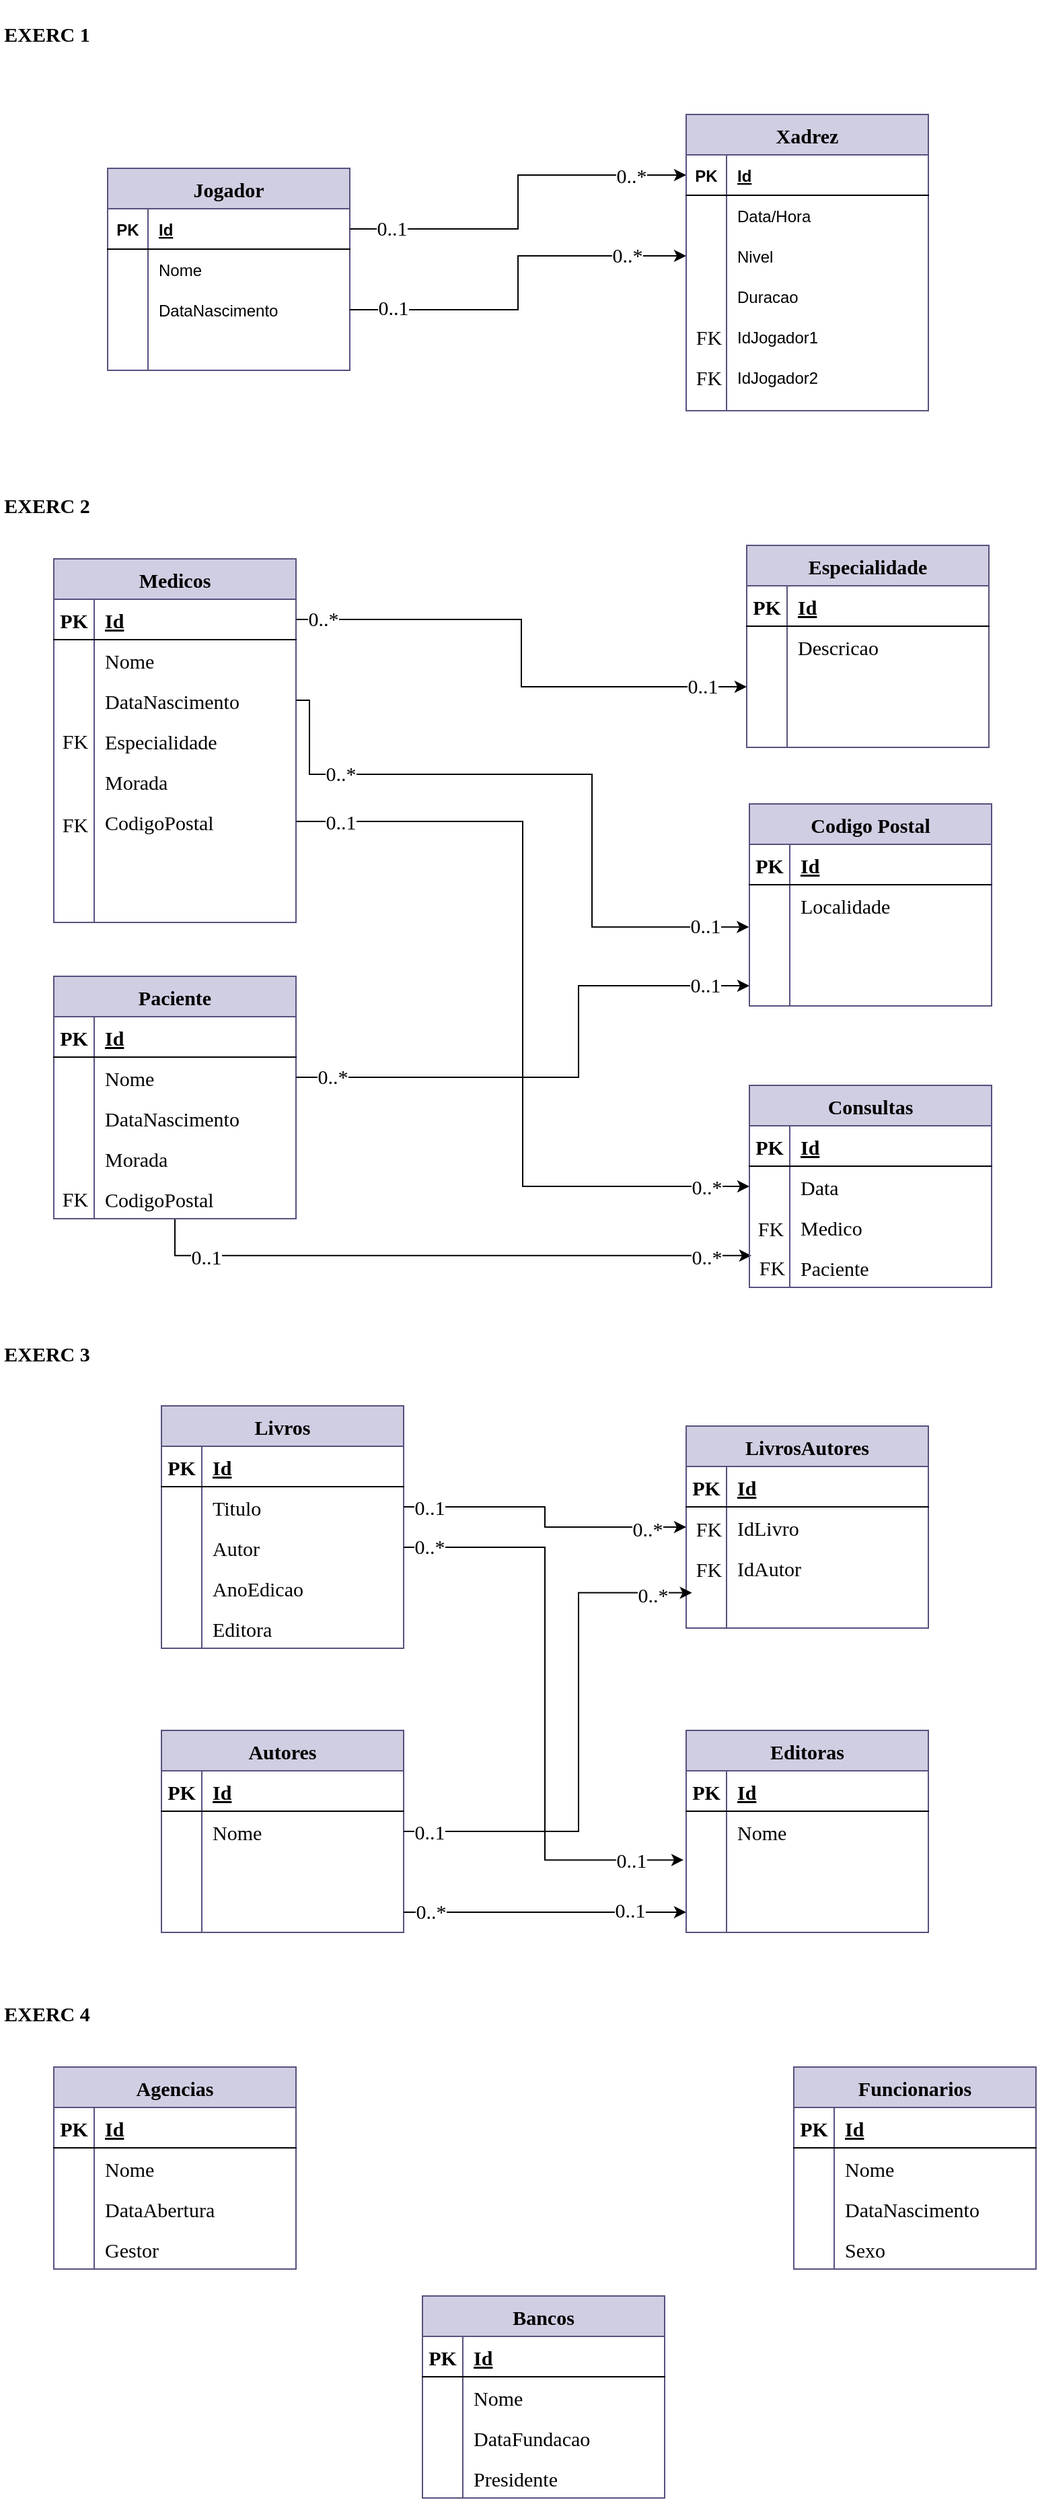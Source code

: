<mxfile version="20.6.0" type="github">
  <diagram id="UtBNNFAy3XQwGLpw8mRw" name="Página-1">
    <mxGraphModel dx="1038" dy="539" grid="1" gridSize="10" guides="1" tooltips="1" connect="1" arrows="1" fold="1" page="1" pageScale="1" pageWidth="827" pageHeight="1169" math="0" shadow="0">
      <root>
        <mxCell id="0" />
        <mxCell id="1" parent="0" />
        <mxCell id="O3Fq_bBczwcsNeZgr58u-1" value="Xadrez" style="shape=table;startSize=30;container=1;collapsible=1;childLayout=tableLayout;fixedRows=1;rowLines=0;fontStyle=1;align=center;resizeLast=1;fillColor=#d0cee2;strokeColor=#56517e;fontFamily=Times New Roman;fontSize=15;" vertex="1" parent="1">
          <mxGeometry x="520" y="90" width="180" height="220" as="geometry" />
        </mxCell>
        <mxCell id="O3Fq_bBczwcsNeZgr58u-2" value="" style="shape=tableRow;horizontal=0;startSize=0;swimlaneHead=0;swimlaneBody=0;fillColor=none;collapsible=0;dropTarget=0;points=[[0,0.5],[1,0.5]];portConstraint=eastwest;top=0;left=0;right=0;bottom=1;" vertex="1" parent="O3Fq_bBczwcsNeZgr58u-1">
          <mxGeometry y="30" width="180" height="30" as="geometry" />
        </mxCell>
        <mxCell id="O3Fq_bBczwcsNeZgr58u-3" value="PK" style="shape=partialRectangle;connectable=0;fillColor=none;top=0;left=0;bottom=0;right=0;fontStyle=1;overflow=hidden;" vertex="1" parent="O3Fq_bBczwcsNeZgr58u-2">
          <mxGeometry width="30" height="30" as="geometry">
            <mxRectangle width="30" height="30" as="alternateBounds" />
          </mxGeometry>
        </mxCell>
        <mxCell id="O3Fq_bBczwcsNeZgr58u-4" value="Id" style="shape=partialRectangle;connectable=0;fillColor=none;top=0;left=0;bottom=0;right=0;align=left;spacingLeft=6;fontStyle=5;overflow=hidden;" vertex="1" parent="O3Fq_bBczwcsNeZgr58u-2">
          <mxGeometry x="30" width="150" height="30" as="geometry">
            <mxRectangle width="150" height="30" as="alternateBounds" />
          </mxGeometry>
        </mxCell>
        <mxCell id="O3Fq_bBczwcsNeZgr58u-5" value="" style="shape=tableRow;horizontal=0;startSize=0;swimlaneHead=0;swimlaneBody=0;fillColor=none;collapsible=0;dropTarget=0;points=[[0,0.5],[1,0.5]];portConstraint=eastwest;top=0;left=0;right=0;bottom=0;" vertex="1" parent="O3Fq_bBczwcsNeZgr58u-1">
          <mxGeometry y="60" width="180" height="30" as="geometry" />
        </mxCell>
        <mxCell id="O3Fq_bBczwcsNeZgr58u-6" value="" style="shape=partialRectangle;connectable=0;fillColor=none;top=0;left=0;bottom=0;right=0;editable=1;overflow=hidden;" vertex="1" parent="O3Fq_bBczwcsNeZgr58u-5">
          <mxGeometry width="30" height="30" as="geometry">
            <mxRectangle width="30" height="30" as="alternateBounds" />
          </mxGeometry>
        </mxCell>
        <mxCell id="O3Fq_bBczwcsNeZgr58u-7" value="Data/Hora" style="shape=partialRectangle;connectable=0;fillColor=none;top=0;left=0;bottom=0;right=0;align=left;spacingLeft=6;overflow=hidden;" vertex="1" parent="O3Fq_bBczwcsNeZgr58u-5">
          <mxGeometry x="30" width="150" height="30" as="geometry">
            <mxRectangle width="150" height="30" as="alternateBounds" />
          </mxGeometry>
        </mxCell>
        <mxCell id="O3Fq_bBczwcsNeZgr58u-8" value="" style="shape=tableRow;horizontal=0;startSize=0;swimlaneHead=0;swimlaneBody=0;fillColor=none;collapsible=0;dropTarget=0;points=[[0,0.5],[1,0.5]];portConstraint=eastwest;top=0;left=0;right=0;bottom=0;" vertex="1" parent="O3Fq_bBczwcsNeZgr58u-1">
          <mxGeometry y="90" width="180" height="30" as="geometry" />
        </mxCell>
        <mxCell id="O3Fq_bBczwcsNeZgr58u-9" value="" style="shape=partialRectangle;connectable=0;fillColor=none;top=0;left=0;bottom=0;right=0;editable=1;overflow=hidden;" vertex="1" parent="O3Fq_bBczwcsNeZgr58u-8">
          <mxGeometry width="30" height="30" as="geometry">
            <mxRectangle width="30" height="30" as="alternateBounds" />
          </mxGeometry>
        </mxCell>
        <mxCell id="O3Fq_bBczwcsNeZgr58u-10" value="Nivel" style="shape=partialRectangle;connectable=0;fillColor=none;top=0;left=0;bottom=0;right=0;align=left;spacingLeft=6;overflow=hidden;" vertex="1" parent="O3Fq_bBczwcsNeZgr58u-8">
          <mxGeometry x="30" width="150" height="30" as="geometry">
            <mxRectangle width="150" height="30" as="alternateBounds" />
          </mxGeometry>
        </mxCell>
        <mxCell id="O3Fq_bBczwcsNeZgr58u-11" value="" style="shape=tableRow;horizontal=0;startSize=0;swimlaneHead=0;swimlaneBody=0;fillColor=none;collapsible=0;dropTarget=0;points=[[0,0.5],[1,0.5]];portConstraint=eastwest;top=0;left=0;right=0;bottom=0;" vertex="1" parent="O3Fq_bBczwcsNeZgr58u-1">
          <mxGeometry y="120" width="180" height="100" as="geometry" />
        </mxCell>
        <mxCell id="O3Fq_bBczwcsNeZgr58u-12" value="" style="shape=partialRectangle;connectable=0;fillColor=none;top=0;left=0;bottom=0;right=0;editable=1;overflow=hidden;" vertex="1" parent="O3Fq_bBczwcsNeZgr58u-11">
          <mxGeometry width="30" height="100" as="geometry">
            <mxRectangle width="30" height="100" as="alternateBounds" />
          </mxGeometry>
        </mxCell>
        <mxCell id="O3Fq_bBczwcsNeZgr58u-13" value="" style="shape=partialRectangle;connectable=0;fillColor=none;top=0;left=0;bottom=0;right=0;align=left;spacingLeft=6;overflow=hidden;" vertex="1" parent="O3Fq_bBczwcsNeZgr58u-11">
          <mxGeometry x="30" width="150" height="100" as="geometry">
            <mxRectangle width="150" height="100" as="alternateBounds" />
          </mxGeometry>
        </mxCell>
        <mxCell id="O3Fq_bBczwcsNeZgr58u-14" value="Jogador" style="shape=table;startSize=30;container=1;collapsible=1;childLayout=tableLayout;fixedRows=1;rowLines=0;fontStyle=1;align=center;resizeLast=1;fillColor=#d0cee2;strokeColor=#56517e;fontFamily=Times New Roman;fontSize=15;" vertex="1" parent="1">
          <mxGeometry x="90" y="130" width="180" height="150" as="geometry" />
        </mxCell>
        <mxCell id="O3Fq_bBczwcsNeZgr58u-15" value="" style="shape=tableRow;horizontal=0;startSize=0;swimlaneHead=0;swimlaneBody=0;fillColor=none;collapsible=0;dropTarget=0;points=[[0,0.5],[1,0.5]];portConstraint=eastwest;top=0;left=0;right=0;bottom=1;" vertex="1" parent="O3Fq_bBczwcsNeZgr58u-14">
          <mxGeometry y="30" width="180" height="30" as="geometry" />
        </mxCell>
        <mxCell id="O3Fq_bBczwcsNeZgr58u-16" value="PK" style="shape=partialRectangle;connectable=0;fillColor=none;top=0;left=0;bottom=0;right=0;fontStyle=1;overflow=hidden;" vertex="1" parent="O3Fq_bBczwcsNeZgr58u-15">
          <mxGeometry width="30" height="30" as="geometry">
            <mxRectangle width="30" height="30" as="alternateBounds" />
          </mxGeometry>
        </mxCell>
        <mxCell id="O3Fq_bBczwcsNeZgr58u-17" value="Id" style="shape=partialRectangle;connectable=0;fillColor=none;top=0;left=0;bottom=0;right=0;align=left;spacingLeft=6;fontStyle=5;overflow=hidden;" vertex="1" parent="O3Fq_bBczwcsNeZgr58u-15">
          <mxGeometry x="30" width="150" height="30" as="geometry">
            <mxRectangle width="150" height="30" as="alternateBounds" />
          </mxGeometry>
        </mxCell>
        <mxCell id="O3Fq_bBczwcsNeZgr58u-18" value="" style="shape=tableRow;horizontal=0;startSize=0;swimlaneHead=0;swimlaneBody=0;fillColor=none;collapsible=0;dropTarget=0;points=[[0,0.5],[1,0.5]];portConstraint=eastwest;top=0;left=0;right=0;bottom=0;" vertex="1" parent="O3Fq_bBczwcsNeZgr58u-14">
          <mxGeometry y="60" width="180" height="30" as="geometry" />
        </mxCell>
        <mxCell id="O3Fq_bBczwcsNeZgr58u-19" value="" style="shape=partialRectangle;connectable=0;fillColor=none;top=0;left=0;bottom=0;right=0;editable=1;overflow=hidden;" vertex="1" parent="O3Fq_bBczwcsNeZgr58u-18">
          <mxGeometry width="30" height="30" as="geometry">
            <mxRectangle width="30" height="30" as="alternateBounds" />
          </mxGeometry>
        </mxCell>
        <mxCell id="O3Fq_bBczwcsNeZgr58u-20" value="Nome" style="shape=partialRectangle;connectable=0;fillColor=none;top=0;left=0;bottom=0;right=0;align=left;spacingLeft=6;overflow=hidden;" vertex="1" parent="O3Fq_bBczwcsNeZgr58u-18">
          <mxGeometry x="30" width="150" height="30" as="geometry">
            <mxRectangle width="150" height="30" as="alternateBounds" />
          </mxGeometry>
        </mxCell>
        <mxCell id="O3Fq_bBczwcsNeZgr58u-21" value="" style="shape=tableRow;horizontal=0;startSize=0;swimlaneHead=0;swimlaneBody=0;fillColor=none;collapsible=0;dropTarget=0;points=[[0,0.5],[1,0.5]];portConstraint=eastwest;top=0;left=0;right=0;bottom=0;" vertex="1" parent="O3Fq_bBczwcsNeZgr58u-14">
          <mxGeometry y="90" width="180" height="30" as="geometry" />
        </mxCell>
        <mxCell id="O3Fq_bBczwcsNeZgr58u-22" value="" style="shape=partialRectangle;connectable=0;fillColor=none;top=0;left=0;bottom=0;right=0;editable=1;overflow=hidden;" vertex="1" parent="O3Fq_bBczwcsNeZgr58u-21">
          <mxGeometry width="30" height="30" as="geometry">
            <mxRectangle width="30" height="30" as="alternateBounds" />
          </mxGeometry>
        </mxCell>
        <mxCell id="O3Fq_bBczwcsNeZgr58u-23" value="DataNascimento" style="shape=partialRectangle;connectable=0;fillColor=none;top=0;left=0;bottom=0;right=0;align=left;spacingLeft=6;overflow=hidden;" vertex="1" parent="O3Fq_bBczwcsNeZgr58u-21">
          <mxGeometry x="30" width="150" height="30" as="geometry">
            <mxRectangle width="150" height="30" as="alternateBounds" />
          </mxGeometry>
        </mxCell>
        <mxCell id="O3Fq_bBczwcsNeZgr58u-24" value="" style="shape=tableRow;horizontal=0;startSize=0;swimlaneHead=0;swimlaneBody=0;fillColor=none;collapsible=0;dropTarget=0;points=[[0,0.5],[1,0.5]];portConstraint=eastwest;top=0;left=0;right=0;bottom=0;" vertex="1" parent="O3Fq_bBczwcsNeZgr58u-14">
          <mxGeometry y="120" width="180" height="30" as="geometry" />
        </mxCell>
        <mxCell id="O3Fq_bBczwcsNeZgr58u-25" value="" style="shape=partialRectangle;connectable=0;fillColor=none;top=0;left=0;bottom=0;right=0;editable=1;overflow=hidden;" vertex="1" parent="O3Fq_bBczwcsNeZgr58u-24">
          <mxGeometry width="30" height="30" as="geometry">
            <mxRectangle width="30" height="30" as="alternateBounds" />
          </mxGeometry>
        </mxCell>
        <mxCell id="O3Fq_bBczwcsNeZgr58u-26" value="" style="shape=partialRectangle;connectable=0;fillColor=none;top=0;left=0;bottom=0;right=0;align=left;spacingLeft=6;overflow=hidden;" vertex="1" parent="O3Fq_bBczwcsNeZgr58u-24">
          <mxGeometry x="30" width="150" height="30" as="geometry">
            <mxRectangle width="150" height="30" as="alternateBounds" />
          </mxGeometry>
        </mxCell>
        <mxCell id="O3Fq_bBczwcsNeZgr58u-27" value="&lt;h4&gt;&lt;font style=&quot;font-size: 15px;&quot; face=&quot;Times New Roman&quot;&gt;EXERC 1&lt;/font&gt;&lt;/h4&gt;" style="text;html=1;strokeColor=none;fillColor=none;align=center;verticalAlign=middle;whiteSpace=wrap;rounded=0;" vertex="1" parent="1">
          <mxGeometry x="10" y="10" width="70" height="40" as="geometry" />
        </mxCell>
        <mxCell id="O3Fq_bBczwcsNeZgr58u-29" style="edgeStyle=orthogonalEdgeStyle;rounded=0;orthogonalLoop=1;jettySize=auto;html=1;entryX=0;entryY=0.5;entryDx=0;entryDy=0;fontFamily=Times New Roman;fontSize=15;" edge="1" parent="1" source="O3Fq_bBczwcsNeZgr58u-15" target="O3Fq_bBczwcsNeZgr58u-2">
          <mxGeometry relative="1" as="geometry" />
        </mxCell>
        <mxCell id="O3Fq_bBczwcsNeZgr58u-31" value="0..1" style="edgeLabel;html=1;align=center;verticalAlign=middle;resizable=0;points=[];fontSize=15;fontFamily=Times New Roman;" vertex="1" connectable="0" parent="O3Fq_bBczwcsNeZgr58u-29">
          <mxGeometry x="-0.787" y="1" relative="1" as="geometry">
            <mxPoint as="offset" />
          </mxGeometry>
        </mxCell>
        <mxCell id="O3Fq_bBczwcsNeZgr58u-33" value="0..*" style="edgeLabel;html=1;align=center;verticalAlign=middle;resizable=0;points=[];fontSize=15;fontFamily=Times New Roman;" vertex="1" connectable="0" parent="O3Fq_bBczwcsNeZgr58u-29">
          <mxGeometry x="0.749" y="-2" relative="1" as="geometry">
            <mxPoint x="-5" y="-2" as="offset" />
          </mxGeometry>
        </mxCell>
        <mxCell id="O3Fq_bBczwcsNeZgr58u-30" style="edgeStyle=orthogonalEdgeStyle;rounded=0;orthogonalLoop=1;jettySize=auto;html=1;entryX=0;entryY=0.5;entryDx=0;entryDy=0;fontFamily=Times New Roman;fontSize=15;" edge="1" parent="1" source="O3Fq_bBczwcsNeZgr58u-21" target="O3Fq_bBczwcsNeZgr58u-8">
          <mxGeometry relative="1" as="geometry" />
        </mxCell>
        <mxCell id="O3Fq_bBczwcsNeZgr58u-32" value="0..1" style="edgeLabel;html=1;align=center;verticalAlign=middle;resizable=0;points=[];fontSize=15;fontFamily=Times New Roman;" vertex="1" connectable="0" parent="O3Fq_bBczwcsNeZgr58u-30">
          <mxGeometry x="-0.796" y="2" relative="1" as="geometry">
            <mxPoint x="2" as="offset" />
          </mxGeometry>
        </mxCell>
        <mxCell id="O3Fq_bBczwcsNeZgr58u-35" value="0..*" style="edgeLabel;html=1;align=center;verticalAlign=middle;resizable=0;points=[];fontSize=15;fontFamily=Times New Roman;" vertex="1" connectable="0" parent="O3Fq_bBczwcsNeZgr58u-30">
          <mxGeometry x="0.695" y="1" relative="1" as="geometry">
            <mxPoint as="offset" />
          </mxGeometry>
        </mxCell>
        <mxCell id="O3Fq_bBczwcsNeZgr58u-34" value="Duracao" style="shape=partialRectangle;connectable=0;fillColor=none;top=0;left=0;bottom=0;right=0;align=left;spacingLeft=6;overflow=hidden;" vertex="1" parent="1">
          <mxGeometry x="550" y="210" width="150" height="30" as="geometry">
            <mxRectangle width="150" height="30" as="alternateBounds" />
          </mxGeometry>
        </mxCell>
        <mxCell id="O3Fq_bBczwcsNeZgr58u-36" value="IdJogador1" style="shape=partialRectangle;connectable=0;fillColor=none;top=0;left=0;bottom=0;right=0;align=left;spacingLeft=6;overflow=hidden;" vertex="1" parent="1">
          <mxGeometry x="550" y="240" width="150" height="30" as="geometry">
            <mxRectangle width="150" height="30" as="alternateBounds" />
          </mxGeometry>
        </mxCell>
        <mxCell id="O3Fq_bBczwcsNeZgr58u-37" value="IdJogador2" style="shape=partialRectangle;connectable=0;fillColor=none;top=0;left=0;bottom=0;right=0;align=left;spacingLeft=6;overflow=hidden;" vertex="1" parent="1">
          <mxGeometry x="550" y="270" width="150" height="30" as="geometry">
            <mxRectangle width="150" height="30" as="alternateBounds" />
          </mxGeometry>
        </mxCell>
        <mxCell id="O3Fq_bBczwcsNeZgr58u-38" value="FK" style="text;html=1;strokeColor=none;fillColor=none;align=center;verticalAlign=middle;whiteSpace=wrap;rounded=0;fontFamily=Times New Roman;fontSize=15;" vertex="1" parent="1">
          <mxGeometry x="507" y="240" width="60" height="30" as="geometry" />
        </mxCell>
        <mxCell id="O3Fq_bBczwcsNeZgr58u-39" value="FK" style="text;html=1;strokeColor=none;fillColor=none;align=center;verticalAlign=middle;whiteSpace=wrap;rounded=0;fontFamily=Times New Roman;fontSize=15;" vertex="1" parent="1">
          <mxGeometry x="507" y="270" width="60" height="30" as="geometry" />
        </mxCell>
        <mxCell id="O3Fq_bBczwcsNeZgr58u-41" value="&lt;h4&gt;&lt;font style=&quot;font-size: 15px;&quot; face=&quot;Times New Roman&quot;&gt;EXERC 2&lt;/font&gt;&lt;/h4&gt;" style="text;html=1;strokeColor=none;fillColor=none;align=center;verticalAlign=middle;whiteSpace=wrap;rounded=0;" vertex="1" parent="1">
          <mxGeometry x="10" y="360" width="70" height="40" as="geometry" />
        </mxCell>
        <mxCell id="O3Fq_bBczwcsNeZgr58u-42" value="Medicos" style="shape=table;startSize=30;container=1;collapsible=1;childLayout=tableLayout;fixedRows=1;rowLines=0;fontStyle=1;align=center;resizeLast=1;fontFamily=Times New Roman;fontSize=15;fillColor=#d0cee2;strokeColor=#56517e;" vertex="1" parent="1">
          <mxGeometry x="50" y="420" width="180" height="270" as="geometry">
            <mxRectangle x="80" y="420" width="90" height="30" as="alternateBounds" />
          </mxGeometry>
        </mxCell>
        <mxCell id="O3Fq_bBczwcsNeZgr58u-43" value="" style="shape=tableRow;horizontal=0;startSize=0;swimlaneHead=0;swimlaneBody=0;fillColor=none;collapsible=0;dropTarget=0;points=[[0,0.5],[1,0.5]];portConstraint=eastwest;top=0;left=0;right=0;bottom=1;fontFamily=Times New Roman;fontSize=15;" vertex="1" parent="O3Fq_bBczwcsNeZgr58u-42">
          <mxGeometry y="30" width="180" height="30" as="geometry" />
        </mxCell>
        <mxCell id="O3Fq_bBczwcsNeZgr58u-44" value="PK" style="shape=partialRectangle;connectable=0;fillColor=none;top=0;left=0;bottom=0;right=0;fontStyle=1;overflow=hidden;fontFamily=Times New Roman;fontSize=15;" vertex="1" parent="O3Fq_bBczwcsNeZgr58u-43">
          <mxGeometry width="30" height="30" as="geometry">
            <mxRectangle width="30" height="30" as="alternateBounds" />
          </mxGeometry>
        </mxCell>
        <mxCell id="O3Fq_bBczwcsNeZgr58u-45" value="Id" style="shape=partialRectangle;connectable=0;fillColor=none;top=0;left=0;bottom=0;right=0;align=left;spacingLeft=6;fontStyle=5;overflow=hidden;fontFamily=Times New Roman;fontSize=15;" vertex="1" parent="O3Fq_bBczwcsNeZgr58u-43">
          <mxGeometry x="30" width="150" height="30" as="geometry">
            <mxRectangle width="150" height="30" as="alternateBounds" />
          </mxGeometry>
        </mxCell>
        <mxCell id="O3Fq_bBczwcsNeZgr58u-46" value="" style="shape=tableRow;horizontal=0;startSize=0;swimlaneHead=0;swimlaneBody=0;fillColor=none;collapsible=0;dropTarget=0;points=[[0,0.5],[1,0.5]];portConstraint=eastwest;top=0;left=0;right=0;bottom=0;fontFamily=Times New Roman;fontSize=15;" vertex="1" parent="O3Fq_bBczwcsNeZgr58u-42">
          <mxGeometry y="60" width="180" height="30" as="geometry" />
        </mxCell>
        <mxCell id="O3Fq_bBczwcsNeZgr58u-47" value="" style="shape=partialRectangle;connectable=0;fillColor=none;top=0;left=0;bottom=0;right=0;editable=1;overflow=hidden;fontFamily=Times New Roman;fontSize=15;" vertex="1" parent="O3Fq_bBczwcsNeZgr58u-46">
          <mxGeometry width="30" height="30" as="geometry">
            <mxRectangle width="30" height="30" as="alternateBounds" />
          </mxGeometry>
        </mxCell>
        <mxCell id="O3Fq_bBczwcsNeZgr58u-48" value="Nome" style="shape=partialRectangle;connectable=0;fillColor=none;top=0;left=0;bottom=0;right=0;align=left;spacingLeft=6;overflow=hidden;fontFamily=Times New Roman;fontSize=15;" vertex="1" parent="O3Fq_bBczwcsNeZgr58u-46">
          <mxGeometry x="30" width="150" height="30" as="geometry">
            <mxRectangle width="150" height="30" as="alternateBounds" />
          </mxGeometry>
        </mxCell>
        <mxCell id="O3Fq_bBczwcsNeZgr58u-49" value="" style="shape=tableRow;horizontal=0;startSize=0;swimlaneHead=0;swimlaneBody=0;fillColor=none;collapsible=0;dropTarget=0;points=[[0,0.5],[1,0.5]];portConstraint=eastwest;top=0;left=0;right=0;bottom=0;fontFamily=Times New Roman;fontSize=15;" vertex="1" parent="O3Fq_bBczwcsNeZgr58u-42">
          <mxGeometry y="90" width="180" height="30" as="geometry" />
        </mxCell>
        <mxCell id="O3Fq_bBczwcsNeZgr58u-50" value="" style="shape=partialRectangle;connectable=0;fillColor=none;top=0;left=0;bottom=0;right=0;editable=1;overflow=hidden;fontFamily=Times New Roman;fontSize=15;" vertex="1" parent="O3Fq_bBczwcsNeZgr58u-49">
          <mxGeometry width="30" height="30" as="geometry">
            <mxRectangle width="30" height="30" as="alternateBounds" />
          </mxGeometry>
        </mxCell>
        <mxCell id="O3Fq_bBczwcsNeZgr58u-51" value="DataNascimento" style="shape=partialRectangle;connectable=0;fillColor=none;top=0;left=0;bottom=0;right=0;align=left;spacingLeft=6;overflow=hidden;fontFamily=Times New Roman;fontSize=15;" vertex="1" parent="O3Fq_bBczwcsNeZgr58u-49">
          <mxGeometry x="30" width="150" height="30" as="geometry">
            <mxRectangle width="150" height="30" as="alternateBounds" />
          </mxGeometry>
        </mxCell>
        <mxCell id="O3Fq_bBczwcsNeZgr58u-52" value="" style="shape=tableRow;horizontal=0;startSize=0;swimlaneHead=0;swimlaneBody=0;fillColor=none;collapsible=0;dropTarget=0;points=[[0,0.5],[1,0.5]];portConstraint=eastwest;top=0;left=0;right=0;bottom=0;fontFamily=Times New Roman;fontSize=15;" vertex="1" parent="O3Fq_bBczwcsNeZgr58u-42">
          <mxGeometry y="120" width="180" height="150" as="geometry" />
        </mxCell>
        <mxCell id="O3Fq_bBczwcsNeZgr58u-53" value="" style="shape=partialRectangle;connectable=0;fillColor=none;top=0;left=0;bottom=0;right=0;editable=1;overflow=hidden;fontFamily=Times New Roman;fontSize=15;" vertex="1" parent="O3Fq_bBczwcsNeZgr58u-52">
          <mxGeometry width="30" height="150" as="geometry">
            <mxRectangle width="30" height="150" as="alternateBounds" />
          </mxGeometry>
        </mxCell>
        <mxCell id="O3Fq_bBczwcsNeZgr58u-54" value="" style="shape=partialRectangle;connectable=0;fillColor=none;top=0;left=0;bottom=0;right=0;align=left;spacingLeft=6;overflow=hidden;fontFamily=Times New Roman;fontSize=15;" vertex="1" parent="O3Fq_bBczwcsNeZgr58u-52">
          <mxGeometry x="30" width="150" height="150" as="geometry">
            <mxRectangle width="150" height="150" as="alternateBounds" />
          </mxGeometry>
        </mxCell>
        <mxCell id="O3Fq_bBczwcsNeZgr58u-55" value="Especialidade" style="shape=partialRectangle;connectable=0;fillColor=none;top=0;left=0;bottom=0;right=0;align=left;spacingLeft=6;overflow=hidden;fontFamily=Times New Roman;fontSize=15;" vertex="1" parent="1">
          <mxGeometry x="80" y="540" width="150" height="30" as="geometry">
            <mxRectangle width="150" height="30" as="alternateBounds" />
          </mxGeometry>
        </mxCell>
        <mxCell id="O3Fq_bBczwcsNeZgr58u-56" value="Morada" style="shape=partialRectangle;connectable=0;fillColor=none;top=0;left=0;bottom=0;right=0;align=left;spacingLeft=6;overflow=hidden;fontFamily=Times New Roman;fontSize=15;" vertex="1" parent="1">
          <mxGeometry x="80" y="570" width="150" height="30" as="geometry">
            <mxRectangle width="150" height="30" as="alternateBounds" />
          </mxGeometry>
        </mxCell>
        <mxCell id="O3Fq_bBczwcsNeZgr58u-57" value="CodigoPostal" style="shape=partialRectangle;connectable=0;fillColor=none;top=0;left=0;bottom=0;right=0;align=left;spacingLeft=6;overflow=hidden;fontFamily=Times New Roman;fontSize=15;" vertex="1" parent="1">
          <mxGeometry x="80" y="600" width="150" height="30" as="geometry">
            <mxRectangle width="150" height="30" as="alternateBounds" />
          </mxGeometry>
        </mxCell>
        <mxCell id="O3Fq_bBczwcsNeZgr58u-58" value="Especialidade" style="shape=table;startSize=30;container=1;collapsible=1;childLayout=tableLayout;fixedRows=1;rowLines=0;fontStyle=1;align=center;resizeLast=1;fontFamily=Times New Roman;fontSize=15;fillColor=#d0cee2;strokeColor=#56517e;" vertex="1" parent="1">
          <mxGeometry x="565" y="410" width="180" height="150" as="geometry" />
        </mxCell>
        <mxCell id="O3Fq_bBczwcsNeZgr58u-59" value="" style="shape=tableRow;horizontal=0;startSize=0;swimlaneHead=0;swimlaneBody=0;fillColor=none;collapsible=0;dropTarget=0;points=[[0,0.5],[1,0.5]];portConstraint=eastwest;top=0;left=0;right=0;bottom=1;fontFamily=Times New Roman;fontSize=15;" vertex="1" parent="O3Fq_bBczwcsNeZgr58u-58">
          <mxGeometry y="30" width="180" height="30" as="geometry" />
        </mxCell>
        <mxCell id="O3Fq_bBczwcsNeZgr58u-60" value="PK" style="shape=partialRectangle;connectable=0;fillColor=none;top=0;left=0;bottom=0;right=0;fontStyle=1;overflow=hidden;fontFamily=Times New Roman;fontSize=15;" vertex="1" parent="O3Fq_bBczwcsNeZgr58u-59">
          <mxGeometry width="30" height="30" as="geometry">
            <mxRectangle width="30" height="30" as="alternateBounds" />
          </mxGeometry>
        </mxCell>
        <mxCell id="O3Fq_bBczwcsNeZgr58u-61" value="Id" style="shape=partialRectangle;connectable=0;fillColor=none;top=0;left=0;bottom=0;right=0;align=left;spacingLeft=6;fontStyle=5;overflow=hidden;fontFamily=Times New Roman;fontSize=15;" vertex="1" parent="O3Fq_bBczwcsNeZgr58u-59">
          <mxGeometry x="30" width="150" height="30" as="geometry">
            <mxRectangle width="150" height="30" as="alternateBounds" />
          </mxGeometry>
        </mxCell>
        <mxCell id="O3Fq_bBczwcsNeZgr58u-62" value="" style="shape=tableRow;horizontal=0;startSize=0;swimlaneHead=0;swimlaneBody=0;fillColor=none;collapsible=0;dropTarget=0;points=[[0,0.5],[1,0.5]];portConstraint=eastwest;top=0;left=0;right=0;bottom=0;fontFamily=Times New Roman;fontSize=15;" vertex="1" parent="O3Fq_bBczwcsNeZgr58u-58">
          <mxGeometry y="60" width="180" height="30" as="geometry" />
        </mxCell>
        <mxCell id="O3Fq_bBczwcsNeZgr58u-63" value="" style="shape=partialRectangle;connectable=0;fillColor=none;top=0;left=0;bottom=0;right=0;editable=1;overflow=hidden;fontFamily=Times New Roman;fontSize=15;" vertex="1" parent="O3Fq_bBczwcsNeZgr58u-62">
          <mxGeometry width="30" height="30" as="geometry">
            <mxRectangle width="30" height="30" as="alternateBounds" />
          </mxGeometry>
        </mxCell>
        <mxCell id="O3Fq_bBczwcsNeZgr58u-64" value="Descricao" style="shape=partialRectangle;connectable=0;fillColor=none;top=0;left=0;bottom=0;right=0;align=left;spacingLeft=6;overflow=hidden;fontFamily=Times New Roman;fontSize=15;" vertex="1" parent="O3Fq_bBczwcsNeZgr58u-62">
          <mxGeometry x="30" width="150" height="30" as="geometry">
            <mxRectangle width="150" height="30" as="alternateBounds" />
          </mxGeometry>
        </mxCell>
        <mxCell id="O3Fq_bBczwcsNeZgr58u-65" value="" style="shape=tableRow;horizontal=0;startSize=0;swimlaneHead=0;swimlaneBody=0;fillColor=none;collapsible=0;dropTarget=0;points=[[0,0.5],[1,0.5]];portConstraint=eastwest;top=0;left=0;right=0;bottom=0;fontFamily=Times New Roman;fontSize=15;" vertex="1" parent="O3Fq_bBczwcsNeZgr58u-58">
          <mxGeometry y="90" width="180" height="30" as="geometry" />
        </mxCell>
        <mxCell id="O3Fq_bBczwcsNeZgr58u-66" value="" style="shape=partialRectangle;connectable=0;fillColor=none;top=0;left=0;bottom=0;right=0;editable=1;overflow=hidden;fontFamily=Times New Roman;fontSize=15;" vertex="1" parent="O3Fq_bBczwcsNeZgr58u-65">
          <mxGeometry width="30" height="30" as="geometry">
            <mxRectangle width="30" height="30" as="alternateBounds" />
          </mxGeometry>
        </mxCell>
        <mxCell id="O3Fq_bBczwcsNeZgr58u-67" value="" style="shape=partialRectangle;connectable=0;fillColor=none;top=0;left=0;bottom=0;right=0;align=left;spacingLeft=6;overflow=hidden;fontFamily=Times New Roman;fontSize=15;" vertex="1" parent="O3Fq_bBczwcsNeZgr58u-65">
          <mxGeometry x="30" width="150" height="30" as="geometry">
            <mxRectangle width="150" height="30" as="alternateBounds" />
          </mxGeometry>
        </mxCell>
        <mxCell id="O3Fq_bBczwcsNeZgr58u-68" value="" style="shape=tableRow;horizontal=0;startSize=0;swimlaneHead=0;swimlaneBody=0;fillColor=none;collapsible=0;dropTarget=0;points=[[0,0.5],[1,0.5]];portConstraint=eastwest;top=0;left=0;right=0;bottom=0;fontFamily=Times New Roman;fontSize=15;" vertex="1" parent="O3Fq_bBczwcsNeZgr58u-58">
          <mxGeometry y="120" width="180" height="30" as="geometry" />
        </mxCell>
        <mxCell id="O3Fq_bBczwcsNeZgr58u-69" value="" style="shape=partialRectangle;connectable=0;fillColor=none;top=0;left=0;bottom=0;right=0;editable=1;overflow=hidden;fontFamily=Times New Roman;fontSize=15;" vertex="1" parent="O3Fq_bBczwcsNeZgr58u-68">
          <mxGeometry width="30" height="30" as="geometry">
            <mxRectangle width="30" height="30" as="alternateBounds" />
          </mxGeometry>
        </mxCell>
        <mxCell id="O3Fq_bBczwcsNeZgr58u-70" value="" style="shape=partialRectangle;connectable=0;fillColor=none;top=0;left=0;bottom=0;right=0;align=left;spacingLeft=6;overflow=hidden;fontFamily=Times New Roman;fontSize=15;" vertex="1" parent="O3Fq_bBczwcsNeZgr58u-68">
          <mxGeometry x="30" width="150" height="30" as="geometry">
            <mxRectangle width="150" height="30" as="alternateBounds" />
          </mxGeometry>
        </mxCell>
        <mxCell id="O3Fq_bBczwcsNeZgr58u-158" style="edgeStyle=orthogonalEdgeStyle;rounded=0;orthogonalLoop=1;jettySize=auto;html=1;entryX=0.008;entryY=0.213;entryDx=0;entryDy=0;entryPerimeter=0;fontFamily=Times New Roman;fontSize=15;" edge="1" parent="1" source="O3Fq_bBczwcsNeZgr58u-71" target="O3Fq_bBczwcsNeZgr58u-109">
          <mxGeometry relative="1" as="geometry" />
        </mxCell>
        <mxCell id="O3Fq_bBczwcsNeZgr58u-167" value="0..1" style="edgeLabel;html=1;align=center;verticalAlign=middle;resizable=0;points=[];fontSize=15;fontFamily=Times New Roman;" vertex="1" connectable="0" parent="O3Fq_bBczwcsNeZgr58u-158">
          <mxGeometry x="-0.781" relative="1" as="geometry">
            <mxPoint as="offset" />
          </mxGeometry>
        </mxCell>
        <mxCell id="O3Fq_bBczwcsNeZgr58u-168" value="0..*" style="edgeLabel;html=1;align=center;verticalAlign=middle;resizable=0;points=[];fontSize=15;fontFamily=Times New Roman;" vertex="1" connectable="0" parent="O3Fq_bBczwcsNeZgr58u-158">
          <mxGeometry x="0.838" y="-2" relative="1" as="geometry">
            <mxPoint x="3" y="-2" as="offset" />
          </mxGeometry>
        </mxCell>
        <mxCell id="O3Fq_bBczwcsNeZgr58u-71" value="Paciente" style="shape=table;startSize=30;container=1;collapsible=1;childLayout=tableLayout;fixedRows=1;rowLines=0;fontStyle=1;align=center;resizeLast=1;fontFamily=Times New Roman;fontSize=15;fillColor=#d0cee2;strokeColor=#56517e;" vertex="1" parent="1">
          <mxGeometry x="50" y="730" width="180" height="180" as="geometry" />
        </mxCell>
        <mxCell id="O3Fq_bBczwcsNeZgr58u-72" value="" style="shape=tableRow;horizontal=0;startSize=0;swimlaneHead=0;swimlaneBody=0;fillColor=none;collapsible=0;dropTarget=0;points=[[0,0.5],[1,0.5]];portConstraint=eastwest;top=0;left=0;right=0;bottom=1;fontFamily=Times New Roman;fontSize=15;" vertex="1" parent="O3Fq_bBczwcsNeZgr58u-71">
          <mxGeometry y="30" width="180" height="30" as="geometry" />
        </mxCell>
        <mxCell id="O3Fq_bBczwcsNeZgr58u-73" value="PK" style="shape=partialRectangle;connectable=0;fillColor=none;top=0;left=0;bottom=0;right=0;fontStyle=1;overflow=hidden;fontFamily=Times New Roman;fontSize=15;" vertex="1" parent="O3Fq_bBczwcsNeZgr58u-72">
          <mxGeometry width="30" height="30" as="geometry">
            <mxRectangle width="30" height="30" as="alternateBounds" />
          </mxGeometry>
        </mxCell>
        <mxCell id="O3Fq_bBczwcsNeZgr58u-74" value="Id" style="shape=partialRectangle;connectable=0;fillColor=none;top=0;left=0;bottom=0;right=0;align=left;spacingLeft=6;fontStyle=5;overflow=hidden;fontFamily=Times New Roman;fontSize=15;" vertex="1" parent="O3Fq_bBczwcsNeZgr58u-72">
          <mxGeometry x="30" width="150" height="30" as="geometry">
            <mxRectangle width="150" height="30" as="alternateBounds" />
          </mxGeometry>
        </mxCell>
        <mxCell id="O3Fq_bBczwcsNeZgr58u-75" value="" style="shape=tableRow;horizontal=0;startSize=0;swimlaneHead=0;swimlaneBody=0;fillColor=none;collapsible=0;dropTarget=0;points=[[0,0.5],[1,0.5]];portConstraint=eastwest;top=0;left=0;right=0;bottom=0;fontFamily=Times New Roman;fontSize=15;" vertex="1" parent="O3Fq_bBczwcsNeZgr58u-71">
          <mxGeometry y="60" width="180" height="30" as="geometry" />
        </mxCell>
        <mxCell id="O3Fq_bBczwcsNeZgr58u-76" value="" style="shape=partialRectangle;connectable=0;fillColor=none;top=0;left=0;bottom=0;right=0;editable=1;overflow=hidden;fontFamily=Times New Roman;fontSize=15;" vertex="1" parent="O3Fq_bBczwcsNeZgr58u-75">
          <mxGeometry width="30" height="30" as="geometry">
            <mxRectangle width="30" height="30" as="alternateBounds" />
          </mxGeometry>
        </mxCell>
        <mxCell id="O3Fq_bBczwcsNeZgr58u-77" value="Nome" style="shape=partialRectangle;connectable=0;fillColor=none;top=0;left=0;bottom=0;right=0;align=left;spacingLeft=6;overflow=hidden;fontFamily=Times New Roman;fontSize=15;" vertex="1" parent="O3Fq_bBczwcsNeZgr58u-75">
          <mxGeometry x="30" width="150" height="30" as="geometry">
            <mxRectangle width="150" height="30" as="alternateBounds" />
          </mxGeometry>
        </mxCell>
        <mxCell id="O3Fq_bBczwcsNeZgr58u-78" value="" style="shape=tableRow;horizontal=0;startSize=0;swimlaneHead=0;swimlaneBody=0;fillColor=none;collapsible=0;dropTarget=0;points=[[0,0.5],[1,0.5]];portConstraint=eastwest;top=0;left=0;right=0;bottom=0;fontFamily=Times New Roman;fontSize=15;" vertex="1" parent="O3Fq_bBczwcsNeZgr58u-71">
          <mxGeometry y="90" width="180" height="30" as="geometry" />
        </mxCell>
        <mxCell id="O3Fq_bBczwcsNeZgr58u-79" value="" style="shape=partialRectangle;connectable=0;fillColor=none;top=0;left=0;bottom=0;right=0;editable=1;overflow=hidden;fontFamily=Times New Roman;fontSize=15;" vertex="1" parent="O3Fq_bBczwcsNeZgr58u-78">
          <mxGeometry width="30" height="30" as="geometry">
            <mxRectangle width="30" height="30" as="alternateBounds" />
          </mxGeometry>
        </mxCell>
        <mxCell id="O3Fq_bBczwcsNeZgr58u-80" value="DataNascimento" style="shape=partialRectangle;connectable=0;fillColor=none;top=0;left=0;bottom=0;right=0;align=left;spacingLeft=6;overflow=hidden;fontFamily=Times New Roman;fontSize=15;" vertex="1" parent="O3Fq_bBczwcsNeZgr58u-78">
          <mxGeometry x="30" width="150" height="30" as="geometry">
            <mxRectangle width="150" height="30" as="alternateBounds" />
          </mxGeometry>
        </mxCell>
        <mxCell id="O3Fq_bBczwcsNeZgr58u-81" value="" style="shape=tableRow;horizontal=0;startSize=0;swimlaneHead=0;swimlaneBody=0;fillColor=none;collapsible=0;dropTarget=0;points=[[0,0.5],[1,0.5]];portConstraint=eastwest;top=0;left=0;right=0;bottom=0;fontFamily=Times New Roman;fontSize=15;" vertex="1" parent="O3Fq_bBczwcsNeZgr58u-71">
          <mxGeometry y="120" width="180" height="60" as="geometry" />
        </mxCell>
        <mxCell id="O3Fq_bBczwcsNeZgr58u-82" value="" style="shape=partialRectangle;connectable=0;fillColor=none;top=0;left=0;bottom=0;right=0;editable=1;overflow=hidden;fontFamily=Times New Roman;fontSize=15;" vertex="1" parent="O3Fq_bBczwcsNeZgr58u-81">
          <mxGeometry width="30" height="60" as="geometry">
            <mxRectangle width="30" height="60" as="alternateBounds" />
          </mxGeometry>
        </mxCell>
        <mxCell id="O3Fq_bBczwcsNeZgr58u-83" value="" style="shape=partialRectangle;connectable=0;fillColor=none;top=0;left=0;bottom=0;right=0;align=left;spacingLeft=6;overflow=hidden;fontFamily=Times New Roman;fontSize=15;" vertex="1" parent="O3Fq_bBczwcsNeZgr58u-81">
          <mxGeometry x="30" width="150" height="60" as="geometry">
            <mxRectangle width="150" height="60" as="alternateBounds" />
          </mxGeometry>
        </mxCell>
        <mxCell id="O3Fq_bBczwcsNeZgr58u-84" value="Morada" style="shape=partialRectangle;connectable=0;fillColor=none;top=0;left=0;bottom=0;right=0;align=left;spacingLeft=6;overflow=hidden;fontFamily=Times New Roman;fontSize=15;" vertex="1" parent="1">
          <mxGeometry x="80" y="850" width="150" height="30" as="geometry">
            <mxRectangle width="150" height="30" as="alternateBounds" />
          </mxGeometry>
        </mxCell>
        <mxCell id="O3Fq_bBczwcsNeZgr58u-85" value="CodigoPostal" style="shape=partialRectangle;connectable=0;fillColor=none;top=0;left=0;bottom=0;right=0;align=left;spacingLeft=6;overflow=hidden;fontFamily=Times New Roman;fontSize=15;" vertex="1" parent="1">
          <mxGeometry x="80" y="880" width="150" height="30" as="geometry">
            <mxRectangle width="150" height="30" as="alternateBounds" />
          </mxGeometry>
        </mxCell>
        <mxCell id="O3Fq_bBczwcsNeZgr58u-86" value="Codigo Postal" style="shape=table;startSize=30;container=1;collapsible=1;childLayout=tableLayout;fixedRows=1;rowLines=0;fontStyle=1;align=center;resizeLast=1;fontFamily=Times New Roman;fontSize=15;fillColor=#d0cee2;strokeColor=#56517e;" vertex="1" parent="1">
          <mxGeometry x="567" y="602" width="180" height="150" as="geometry" />
        </mxCell>
        <mxCell id="O3Fq_bBczwcsNeZgr58u-87" value="" style="shape=tableRow;horizontal=0;startSize=0;swimlaneHead=0;swimlaneBody=0;fillColor=none;collapsible=0;dropTarget=0;points=[[0,0.5],[1,0.5]];portConstraint=eastwest;top=0;left=0;right=0;bottom=1;fontFamily=Times New Roman;fontSize=15;" vertex="1" parent="O3Fq_bBczwcsNeZgr58u-86">
          <mxGeometry y="30" width="180" height="30" as="geometry" />
        </mxCell>
        <mxCell id="O3Fq_bBczwcsNeZgr58u-88" value="PK" style="shape=partialRectangle;connectable=0;fillColor=none;top=0;left=0;bottom=0;right=0;fontStyle=1;overflow=hidden;fontFamily=Times New Roman;fontSize=15;" vertex="1" parent="O3Fq_bBczwcsNeZgr58u-87">
          <mxGeometry width="30" height="30" as="geometry">
            <mxRectangle width="30" height="30" as="alternateBounds" />
          </mxGeometry>
        </mxCell>
        <mxCell id="O3Fq_bBczwcsNeZgr58u-89" value="Id" style="shape=partialRectangle;connectable=0;fillColor=none;top=0;left=0;bottom=0;right=0;align=left;spacingLeft=6;fontStyle=5;overflow=hidden;fontFamily=Times New Roman;fontSize=15;" vertex="1" parent="O3Fq_bBczwcsNeZgr58u-87">
          <mxGeometry x="30" width="150" height="30" as="geometry">
            <mxRectangle width="150" height="30" as="alternateBounds" />
          </mxGeometry>
        </mxCell>
        <mxCell id="O3Fq_bBczwcsNeZgr58u-90" value="" style="shape=tableRow;horizontal=0;startSize=0;swimlaneHead=0;swimlaneBody=0;fillColor=none;collapsible=0;dropTarget=0;points=[[0,0.5],[1,0.5]];portConstraint=eastwest;top=0;left=0;right=0;bottom=0;fontFamily=Times New Roman;fontSize=15;" vertex="1" parent="O3Fq_bBczwcsNeZgr58u-86">
          <mxGeometry y="60" width="180" height="30" as="geometry" />
        </mxCell>
        <mxCell id="O3Fq_bBczwcsNeZgr58u-91" value="" style="shape=partialRectangle;connectable=0;fillColor=none;top=0;left=0;bottom=0;right=0;editable=1;overflow=hidden;fontFamily=Times New Roman;fontSize=15;" vertex="1" parent="O3Fq_bBczwcsNeZgr58u-90">
          <mxGeometry width="30" height="30" as="geometry">
            <mxRectangle width="30" height="30" as="alternateBounds" />
          </mxGeometry>
        </mxCell>
        <mxCell id="O3Fq_bBczwcsNeZgr58u-92" value="Localidade" style="shape=partialRectangle;connectable=0;fillColor=none;top=0;left=0;bottom=0;right=0;align=left;spacingLeft=6;overflow=hidden;fontFamily=Times New Roman;fontSize=15;" vertex="1" parent="O3Fq_bBczwcsNeZgr58u-90">
          <mxGeometry x="30" width="150" height="30" as="geometry">
            <mxRectangle width="150" height="30" as="alternateBounds" />
          </mxGeometry>
        </mxCell>
        <mxCell id="O3Fq_bBczwcsNeZgr58u-93" value="" style="shape=tableRow;horizontal=0;startSize=0;swimlaneHead=0;swimlaneBody=0;fillColor=none;collapsible=0;dropTarget=0;points=[[0,0.5],[1,0.5]];portConstraint=eastwest;top=0;left=0;right=0;bottom=0;fontFamily=Times New Roman;fontSize=15;" vertex="1" parent="O3Fq_bBczwcsNeZgr58u-86">
          <mxGeometry y="90" width="180" height="30" as="geometry" />
        </mxCell>
        <mxCell id="O3Fq_bBczwcsNeZgr58u-94" value="" style="shape=partialRectangle;connectable=0;fillColor=none;top=0;left=0;bottom=0;right=0;editable=1;overflow=hidden;fontFamily=Times New Roman;fontSize=15;" vertex="1" parent="O3Fq_bBczwcsNeZgr58u-93">
          <mxGeometry width="30" height="30" as="geometry">
            <mxRectangle width="30" height="30" as="alternateBounds" />
          </mxGeometry>
        </mxCell>
        <mxCell id="O3Fq_bBczwcsNeZgr58u-95" value="" style="shape=partialRectangle;connectable=0;fillColor=none;top=0;left=0;bottom=0;right=0;align=left;spacingLeft=6;overflow=hidden;fontFamily=Times New Roman;fontSize=15;" vertex="1" parent="O3Fq_bBczwcsNeZgr58u-93">
          <mxGeometry x="30" width="150" height="30" as="geometry">
            <mxRectangle width="150" height="30" as="alternateBounds" />
          </mxGeometry>
        </mxCell>
        <mxCell id="O3Fq_bBczwcsNeZgr58u-96" value="" style="shape=tableRow;horizontal=0;startSize=0;swimlaneHead=0;swimlaneBody=0;fillColor=none;collapsible=0;dropTarget=0;points=[[0,0.5],[1,0.5]];portConstraint=eastwest;top=0;left=0;right=0;bottom=0;fontFamily=Times New Roman;fontSize=15;" vertex="1" parent="O3Fq_bBczwcsNeZgr58u-86">
          <mxGeometry y="120" width="180" height="30" as="geometry" />
        </mxCell>
        <mxCell id="O3Fq_bBczwcsNeZgr58u-97" value="" style="shape=partialRectangle;connectable=0;fillColor=none;top=0;left=0;bottom=0;right=0;editable=1;overflow=hidden;fontFamily=Times New Roman;fontSize=15;" vertex="1" parent="O3Fq_bBczwcsNeZgr58u-96">
          <mxGeometry width="30" height="30" as="geometry">
            <mxRectangle width="30" height="30" as="alternateBounds" />
          </mxGeometry>
        </mxCell>
        <mxCell id="O3Fq_bBczwcsNeZgr58u-98" value="" style="shape=partialRectangle;connectable=0;fillColor=none;top=0;left=0;bottom=0;right=0;align=left;spacingLeft=6;overflow=hidden;fontFamily=Times New Roman;fontSize=15;" vertex="1" parent="O3Fq_bBczwcsNeZgr58u-96">
          <mxGeometry x="30" width="150" height="30" as="geometry">
            <mxRectangle width="150" height="30" as="alternateBounds" />
          </mxGeometry>
        </mxCell>
        <mxCell id="O3Fq_bBczwcsNeZgr58u-99" value="Consultas" style="shape=table;startSize=30;container=1;collapsible=1;childLayout=tableLayout;fixedRows=1;rowLines=0;fontStyle=1;align=center;resizeLast=1;fontFamily=Times New Roman;fontSize=15;fillColor=#d0cee2;strokeColor=#56517e;" vertex="1" parent="1">
          <mxGeometry x="567" y="811" width="180" height="150" as="geometry" />
        </mxCell>
        <mxCell id="O3Fq_bBczwcsNeZgr58u-100" value="" style="shape=tableRow;horizontal=0;startSize=0;swimlaneHead=0;swimlaneBody=0;fillColor=none;collapsible=0;dropTarget=0;points=[[0,0.5],[1,0.5]];portConstraint=eastwest;top=0;left=0;right=0;bottom=1;fontFamily=Times New Roman;fontSize=15;" vertex="1" parent="O3Fq_bBczwcsNeZgr58u-99">
          <mxGeometry y="30" width="180" height="30" as="geometry" />
        </mxCell>
        <mxCell id="O3Fq_bBczwcsNeZgr58u-101" value="PK" style="shape=partialRectangle;connectable=0;fillColor=none;top=0;left=0;bottom=0;right=0;fontStyle=1;overflow=hidden;fontFamily=Times New Roman;fontSize=15;" vertex="1" parent="O3Fq_bBczwcsNeZgr58u-100">
          <mxGeometry width="30" height="30" as="geometry">
            <mxRectangle width="30" height="30" as="alternateBounds" />
          </mxGeometry>
        </mxCell>
        <mxCell id="O3Fq_bBczwcsNeZgr58u-102" value="Id" style="shape=partialRectangle;connectable=0;fillColor=none;top=0;left=0;bottom=0;right=0;align=left;spacingLeft=6;fontStyle=5;overflow=hidden;fontFamily=Times New Roman;fontSize=15;" vertex="1" parent="O3Fq_bBczwcsNeZgr58u-100">
          <mxGeometry x="30" width="150" height="30" as="geometry">
            <mxRectangle width="150" height="30" as="alternateBounds" />
          </mxGeometry>
        </mxCell>
        <mxCell id="O3Fq_bBczwcsNeZgr58u-103" value="" style="shape=tableRow;horizontal=0;startSize=0;swimlaneHead=0;swimlaneBody=0;fillColor=none;collapsible=0;dropTarget=0;points=[[0,0.5],[1,0.5]];portConstraint=eastwest;top=0;left=0;right=0;bottom=0;fontFamily=Times New Roman;fontSize=15;" vertex="1" parent="O3Fq_bBczwcsNeZgr58u-99">
          <mxGeometry y="60" width="180" height="30" as="geometry" />
        </mxCell>
        <mxCell id="O3Fq_bBczwcsNeZgr58u-104" value="" style="shape=partialRectangle;connectable=0;fillColor=none;top=0;left=0;bottom=0;right=0;editable=1;overflow=hidden;fontFamily=Times New Roman;fontSize=15;" vertex="1" parent="O3Fq_bBczwcsNeZgr58u-103">
          <mxGeometry width="30" height="30" as="geometry">
            <mxRectangle width="30" height="30" as="alternateBounds" />
          </mxGeometry>
        </mxCell>
        <mxCell id="O3Fq_bBczwcsNeZgr58u-105" value="Data" style="shape=partialRectangle;connectable=0;fillColor=none;top=0;left=0;bottom=0;right=0;align=left;spacingLeft=6;overflow=hidden;fontFamily=Times New Roman;fontSize=15;" vertex="1" parent="O3Fq_bBczwcsNeZgr58u-103">
          <mxGeometry x="30" width="150" height="30" as="geometry">
            <mxRectangle width="150" height="30" as="alternateBounds" />
          </mxGeometry>
        </mxCell>
        <mxCell id="O3Fq_bBczwcsNeZgr58u-106" value="" style="shape=tableRow;horizontal=0;startSize=0;swimlaneHead=0;swimlaneBody=0;fillColor=none;collapsible=0;dropTarget=0;points=[[0,0.5],[1,0.5]];portConstraint=eastwest;top=0;left=0;right=0;bottom=0;fontFamily=Times New Roman;fontSize=15;" vertex="1" parent="O3Fq_bBczwcsNeZgr58u-99">
          <mxGeometry y="90" width="180" height="30" as="geometry" />
        </mxCell>
        <mxCell id="O3Fq_bBczwcsNeZgr58u-107" value="" style="shape=partialRectangle;connectable=0;fillColor=none;top=0;left=0;bottom=0;right=0;editable=1;overflow=hidden;fontFamily=Times New Roman;fontSize=15;" vertex="1" parent="O3Fq_bBczwcsNeZgr58u-106">
          <mxGeometry width="30" height="30" as="geometry">
            <mxRectangle width="30" height="30" as="alternateBounds" />
          </mxGeometry>
        </mxCell>
        <mxCell id="O3Fq_bBczwcsNeZgr58u-108" value="Medico" style="shape=partialRectangle;connectable=0;fillColor=none;top=0;left=0;bottom=0;right=0;align=left;spacingLeft=6;overflow=hidden;fontFamily=Times New Roman;fontSize=15;" vertex="1" parent="O3Fq_bBczwcsNeZgr58u-106">
          <mxGeometry x="30" width="150" height="30" as="geometry">
            <mxRectangle width="150" height="30" as="alternateBounds" />
          </mxGeometry>
        </mxCell>
        <mxCell id="O3Fq_bBczwcsNeZgr58u-109" value="" style="shape=tableRow;horizontal=0;startSize=0;swimlaneHead=0;swimlaneBody=0;fillColor=none;collapsible=0;dropTarget=0;points=[[0,0.5],[1,0.5]];portConstraint=eastwest;top=0;left=0;right=0;bottom=0;fontFamily=Times New Roman;fontSize=15;" vertex="1" parent="O3Fq_bBczwcsNeZgr58u-99">
          <mxGeometry y="120" width="180" height="30" as="geometry" />
        </mxCell>
        <mxCell id="O3Fq_bBczwcsNeZgr58u-110" value="" style="shape=partialRectangle;connectable=0;fillColor=none;top=0;left=0;bottom=0;right=0;editable=1;overflow=hidden;fontFamily=Times New Roman;fontSize=15;" vertex="1" parent="O3Fq_bBczwcsNeZgr58u-109">
          <mxGeometry width="30" height="30" as="geometry">
            <mxRectangle width="30" height="30" as="alternateBounds" />
          </mxGeometry>
        </mxCell>
        <mxCell id="O3Fq_bBczwcsNeZgr58u-111" value="Paciente" style="shape=partialRectangle;connectable=0;fillColor=none;top=0;left=0;bottom=0;right=0;align=left;spacingLeft=6;overflow=hidden;fontFamily=Times New Roman;fontSize=15;" vertex="1" parent="O3Fq_bBczwcsNeZgr58u-109">
          <mxGeometry x="30" width="150" height="30" as="geometry">
            <mxRectangle width="150" height="30" as="alternateBounds" />
          </mxGeometry>
        </mxCell>
        <mxCell id="O3Fq_bBczwcsNeZgr58u-112" value="FK" style="text;html=1;strokeColor=none;fillColor=none;align=center;verticalAlign=middle;whiteSpace=wrap;rounded=0;fontFamily=Times New Roman;fontSize=15;" vertex="1" parent="1">
          <mxGeometry x="36" y="880" width="60" height="30" as="geometry" />
        </mxCell>
        <mxCell id="O3Fq_bBczwcsNeZgr58u-113" value="FK" style="text;html=1;strokeColor=none;fillColor=none;align=center;verticalAlign=middle;whiteSpace=wrap;rounded=0;fontFamily=Times New Roman;fontSize=15;" vertex="1" parent="1">
          <mxGeometry x="553" y="902" width="60" height="30" as="geometry" />
        </mxCell>
        <mxCell id="O3Fq_bBczwcsNeZgr58u-114" value="FK" style="text;html=1;strokeColor=none;fillColor=none;align=center;verticalAlign=middle;whiteSpace=wrap;rounded=0;fontFamily=Times New Roman;fontSize=15;" vertex="1" parent="1">
          <mxGeometry x="554" y="931" width="60" height="30" as="geometry" />
        </mxCell>
        <mxCell id="O3Fq_bBczwcsNeZgr58u-115" value="FK" style="text;html=1;strokeColor=none;fillColor=none;align=center;verticalAlign=middle;whiteSpace=wrap;rounded=0;fontFamily=Times New Roman;fontSize=15;" vertex="1" parent="1">
          <mxGeometry x="36" y="602" width="60" height="30" as="geometry" />
        </mxCell>
        <mxCell id="O3Fq_bBczwcsNeZgr58u-116" value="FK" style="text;html=1;strokeColor=none;fillColor=none;align=center;verticalAlign=middle;whiteSpace=wrap;rounded=0;fontFamily=Times New Roman;fontSize=15;" vertex="1" parent="1">
          <mxGeometry x="36" y="540" width="60" height="30" as="geometry" />
        </mxCell>
        <mxCell id="O3Fq_bBczwcsNeZgr58u-150" style="edgeStyle=orthogonalEdgeStyle;rounded=0;orthogonalLoop=1;jettySize=auto;html=1;fontFamily=Times New Roman;fontSize=15;entryX=0;entryY=0.5;entryDx=0;entryDy=0;" edge="1" parent="1" source="O3Fq_bBczwcsNeZgr58u-43" target="O3Fq_bBczwcsNeZgr58u-65">
          <mxGeometry relative="1" as="geometry">
            <mxPoint x="480" y="465" as="targetPoint" />
          </mxGeometry>
        </mxCell>
        <mxCell id="O3Fq_bBczwcsNeZgr58u-159" value="0..*" style="edgeLabel;html=1;align=center;verticalAlign=middle;resizable=0;points=[];fontSize=15;fontFamily=Times New Roman;" vertex="1" connectable="0" parent="O3Fq_bBczwcsNeZgr58u-150">
          <mxGeometry x="-0.897" y="1" relative="1" as="geometry">
            <mxPoint as="offset" />
          </mxGeometry>
        </mxCell>
        <mxCell id="O3Fq_bBczwcsNeZgr58u-160" value="0..1" style="edgeLabel;html=1;align=center;verticalAlign=middle;resizable=0;points=[];fontSize=15;fontFamily=Times New Roman;" vertex="1" connectable="0" parent="O3Fq_bBczwcsNeZgr58u-150">
          <mxGeometry x="0.829" y="-1" relative="1" as="geometry">
            <mxPoint y="-2" as="offset" />
          </mxGeometry>
        </mxCell>
        <mxCell id="O3Fq_bBczwcsNeZgr58u-152" style="edgeStyle=orthogonalEdgeStyle;rounded=0;orthogonalLoop=1;jettySize=auto;html=1;entryX=-0.002;entryY=0.047;entryDx=0;entryDy=0;entryPerimeter=0;fontFamily=Times New Roman;fontSize=15;" edge="1" parent="1" source="O3Fq_bBczwcsNeZgr58u-49" target="O3Fq_bBczwcsNeZgr58u-93">
          <mxGeometry relative="1" as="geometry">
            <Array as="points">
              <mxPoint x="240" y="525" />
              <mxPoint x="240" y="580" />
              <mxPoint x="450" y="580" />
              <mxPoint x="450" y="693" />
            </Array>
          </mxGeometry>
        </mxCell>
        <mxCell id="O3Fq_bBczwcsNeZgr58u-161" value="0..*" style="edgeLabel;html=1;align=center;verticalAlign=middle;resizable=0;points=[];fontSize=15;fontFamily=Times New Roman;" vertex="1" connectable="0" parent="O3Fq_bBczwcsNeZgr58u-152">
          <mxGeometry x="-0.654" y="-1" relative="1" as="geometry">
            <mxPoint y="-2" as="offset" />
          </mxGeometry>
        </mxCell>
        <mxCell id="O3Fq_bBczwcsNeZgr58u-162" value="0..1" style="edgeLabel;html=1;align=center;verticalAlign=middle;resizable=0;points=[];fontSize=15;fontFamily=Times New Roman;" vertex="1" connectable="0" parent="O3Fq_bBczwcsNeZgr58u-152">
          <mxGeometry x="0.86" y="1" relative="1" as="geometry">
            <mxPoint x="3" y="-1" as="offset" />
          </mxGeometry>
        </mxCell>
        <mxCell id="O3Fq_bBczwcsNeZgr58u-154" style="edgeStyle=orthogonalEdgeStyle;rounded=0;orthogonalLoop=1;jettySize=auto;html=1;entryX=0;entryY=0.5;entryDx=0;entryDy=0;fontFamily=Times New Roman;fontSize=15;" edge="1" parent="1" source="O3Fq_bBczwcsNeZgr58u-75" target="O3Fq_bBczwcsNeZgr58u-96">
          <mxGeometry relative="1" as="geometry">
            <Array as="points">
              <mxPoint x="440" y="805" />
              <mxPoint x="440" y="737" />
            </Array>
          </mxGeometry>
        </mxCell>
        <mxCell id="O3Fq_bBczwcsNeZgr58u-165" value="0..*" style="edgeLabel;html=1;align=center;verticalAlign=middle;resizable=0;points=[];fontSize=15;fontFamily=Times New Roman;" vertex="1" connectable="0" parent="O3Fq_bBczwcsNeZgr58u-154">
          <mxGeometry x="-0.87" y="1" relative="1" as="geometry">
            <mxPoint as="offset" />
          </mxGeometry>
        </mxCell>
        <mxCell id="O3Fq_bBczwcsNeZgr58u-166" value="0..1" style="edgeLabel;html=1;align=center;verticalAlign=middle;resizable=0;points=[];fontSize=15;fontFamily=Times New Roman;" vertex="1" connectable="0" parent="O3Fq_bBczwcsNeZgr58u-154">
          <mxGeometry x="0.799" y="1" relative="1" as="geometry">
            <mxPoint x="7" as="offset" />
          </mxGeometry>
        </mxCell>
        <mxCell id="O3Fq_bBczwcsNeZgr58u-169" value="&lt;h4&gt;&lt;font style=&quot;font-size: 15px;&quot; face=&quot;Times New Roman&quot;&gt;EXERC 3&lt;/font&gt;&lt;/h4&gt;" style="text;html=1;strokeColor=none;fillColor=none;align=center;verticalAlign=middle;whiteSpace=wrap;rounded=0;" vertex="1" parent="1">
          <mxGeometry x="10" y="990" width="70" height="40" as="geometry" />
        </mxCell>
        <mxCell id="O3Fq_bBczwcsNeZgr58u-170" value="Livros" style="shape=table;startSize=30;container=1;collapsible=1;childLayout=tableLayout;fixedRows=1;rowLines=0;fontStyle=1;align=center;resizeLast=1;fontFamily=Times New Roman;fontSize=15;fillColor=#d0cee2;strokeColor=#56517e;" vertex="1" parent="1">
          <mxGeometry x="130" y="1049" width="180" height="180" as="geometry" />
        </mxCell>
        <mxCell id="O3Fq_bBczwcsNeZgr58u-171" value="" style="shape=tableRow;horizontal=0;startSize=0;swimlaneHead=0;swimlaneBody=0;fillColor=none;collapsible=0;dropTarget=0;points=[[0,0.5],[1,0.5]];portConstraint=eastwest;top=0;left=0;right=0;bottom=1;fontFamily=Times New Roman;fontSize=15;" vertex="1" parent="O3Fq_bBczwcsNeZgr58u-170">
          <mxGeometry y="30" width="180" height="30" as="geometry" />
        </mxCell>
        <mxCell id="O3Fq_bBczwcsNeZgr58u-172" value="PK" style="shape=partialRectangle;connectable=0;fillColor=none;top=0;left=0;bottom=0;right=0;fontStyle=1;overflow=hidden;fontFamily=Times New Roman;fontSize=15;" vertex="1" parent="O3Fq_bBczwcsNeZgr58u-171">
          <mxGeometry width="30" height="30" as="geometry">
            <mxRectangle width="30" height="30" as="alternateBounds" />
          </mxGeometry>
        </mxCell>
        <mxCell id="O3Fq_bBczwcsNeZgr58u-173" value="Id" style="shape=partialRectangle;connectable=0;fillColor=none;top=0;left=0;bottom=0;right=0;align=left;spacingLeft=6;fontStyle=5;overflow=hidden;fontFamily=Times New Roman;fontSize=15;" vertex="1" parent="O3Fq_bBczwcsNeZgr58u-171">
          <mxGeometry x="30" width="150" height="30" as="geometry">
            <mxRectangle width="150" height="30" as="alternateBounds" />
          </mxGeometry>
        </mxCell>
        <mxCell id="O3Fq_bBczwcsNeZgr58u-174" value="" style="shape=tableRow;horizontal=0;startSize=0;swimlaneHead=0;swimlaneBody=0;fillColor=none;collapsible=0;dropTarget=0;points=[[0,0.5],[1,0.5]];portConstraint=eastwest;top=0;left=0;right=0;bottom=0;fontFamily=Times New Roman;fontSize=15;" vertex="1" parent="O3Fq_bBczwcsNeZgr58u-170">
          <mxGeometry y="60" width="180" height="30" as="geometry" />
        </mxCell>
        <mxCell id="O3Fq_bBczwcsNeZgr58u-175" value="" style="shape=partialRectangle;connectable=0;fillColor=none;top=0;left=0;bottom=0;right=0;editable=1;overflow=hidden;fontFamily=Times New Roman;fontSize=15;" vertex="1" parent="O3Fq_bBczwcsNeZgr58u-174">
          <mxGeometry width="30" height="30" as="geometry">
            <mxRectangle width="30" height="30" as="alternateBounds" />
          </mxGeometry>
        </mxCell>
        <mxCell id="O3Fq_bBczwcsNeZgr58u-176" value="Titulo" style="shape=partialRectangle;connectable=0;fillColor=none;top=0;left=0;bottom=0;right=0;align=left;spacingLeft=6;overflow=hidden;fontFamily=Times New Roman;fontSize=15;" vertex="1" parent="O3Fq_bBczwcsNeZgr58u-174">
          <mxGeometry x="30" width="150" height="30" as="geometry">
            <mxRectangle width="150" height="30" as="alternateBounds" />
          </mxGeometry>
        </mxCell>
        <mxCell id="O3Fq_bBczwcsNeZgr58u-177" value="" style="shape=tableRow;horizontal=0;startSize=0;swimlaneHead=0;swimlaneBody=0;fillColor=none;collapsible=0;dropTarget=0;points=[[0,0.5],[1,0.5]];portConstraint=eastwest;top=0;left=0;right=0;bottom=0;fontFamily=Times New Roman;fontSize=15;" vertex="1" parent="O3Fq_bBczwcsNeZgr58u-170">
          <mxGeometry y="90" width="180" height="30" as="geometry" />
        </mxCell>
        <mxCell id="O3Fq_bBczwcsNeZgr58u-178" value="" style="shape=partialRectangle;connectable=0;fillColor=none;top=0;left=0;bottom=0;right=0;editable=1;overflow=hidden;fontFamily=Times New Roman;fontSize=15;" vertex="1" parent="O3Fq_bBczwcsNeZgr58u-177">
          <mxGeometry width="30" height="30" as="geometry">
            <mxRectangle width="30" height="30" as="alternateBounds" />
          </mxGeometry>
        </mxCell>
        <mxCell id="O3Fq_bBczwcsNeZgr58u-179" value="Autor" style="shape=partialRectangle;connectable=0;fillColor=none;top=0;left=0;bottom=0;right=0;align=left;spacingLeft=6;overflow=hidden;fontFamily=Times New Roman;fontSize=15;" vertex="1" parent="O3Fq_bBczwcsNeZgr58u-177">
          <mxGeometry x="30" width="150" height="30" as="geometry">
            <mxRectangle width="150" height="30" as="alternateBounds" />
          </mxGeometry>
        </mxCell>
        <mxCell id="O3Fq_bBczwcsNeZgr58u-180" value="" style="shape=tableRow;horizontal=0;startSize=0;swimlaneHead=0;swimlaneBody=0;fillColor=none;collapsible=0;dropTarget=0;points=[[0,0.5],[1,0.5]];portConstraint=eastwest;top=0;left=0;right=0;bottom=0;fontFamily=Times New Roman;fontSize=15;" vertex="1" parent="O3Fq_bBczwcsNeZgr58u-170">
          <mxGeometry y="120" width="180" height="60" as="geometry" />
        </mxCell>
        <mxCell id="O3Fq_bBczwcsNeZgr58u-181" value="" style="shape=partialRectangle;connectable=0;fillColor=none;top=0;left=0;bottom=0;right=0;editable=1;overflow=hidden;fontFamily=Times New Roman;fontSize=15;" vertex="1" parent="O3Fq_bBczwcsNeZgr58u-180">
          <mxGeometry width="30" height="60" as="geometry">
            <mxRectangle width="30" height="60" as="alternateBounds" />
          </mxGeometry>
        </mxCell>
        <mxCell id="O3Fq_bBczwcsNeZgr58u-182" value="" style="shape=partialRectangle;connectable=0;fillColor=none;top=0;left=0;bottom=0;right=0;align=left;spacingLeft=6;overflow=hidden;fontFamily=Times New Roman;fontSize=15;" vertex="1" parent="O3Fq_bBczwcsNeZgr58u-180">
          <mxGeometry x="30" width="150" height="60" as="geometry">
            <mxRectangle width="150" height="60" as="alternateBounds" />
          </mxGeometry>
        </mxCell>
        <mxCell id="O3Fq_bBczwcsNeZgr58u-183" value="AnoEdicao" style="shape=partialRectangle;connectable=0;fillColor=none;top=0;left=0;bottom=0;right=0;align=left;spacingLeft=6;overflow=hidden;fontFamily=Times New Roman;fontSize=15;" vertex="1" parent="1">
          <mxGeometry x="160" y="1169" width="150" height="30" as="geometry">
            <mxRectangle width="150" height="30" as="alternateBounds" />
          </mxGeometry>
        </mxCell>
        <mxCell id="O3Fq_bBczwcsNeZgr58u-184" value="Editora" style="shape=partialRectangle;connectable=0;fillColor=none;top=0;left=0;bottom=0;right=0;align=left;spacingLeft=6;overflow=hidden;fontFamily=Times New Roman;fontSize=15;" vertex="1" parent="1">
          <mxGeometry x="160" y="1199" width="150" height="30" as="geometry">
            <mxRectangle width="150" height="30" as="alternateBounds" />
          </mxGeometry>
        </mxCell>
        <mxCell id="O3Fq_bBczwcsNeZgr58u-188" style="edgeStyle=orthogonalEdgeStyle;rounded=0;orthogonalLoop=1;jettySize=auto;html=1;entryX=0;entryY=0.5;entryDx=0;entryDy=0;fontFamily=Times New Roman;fontSize=15;" edge="1" parent="1" source="O3Fq_bBczwcsNeZgr58u-52" target="O3Fq_bBczwcsNeZgr58u-103">
          <mxGeometry relative="1" as="geometry" />
        </mxCell>
        <mxCell id="O3Fq_bBczwcsNeZgr58u-189" value="0..1" style="edgeLabel;html=1;align=center;verticalAlign=middle;resizable=0;points=[];fontSize=15;fontFamily=Times New Roman;" vertex="1" connectable="0" parent="O3Fq_bBczwcsNeZgr58u-188">
          <mxGeometry x="-0.922" relative="1" as="geometry">
            <mxPoint x="9" as="offset" />
          </mxGeometry>
        </mxCell>
        <mxCell id="O3Fq_bBczwcsNeZgr58u-190" value="0..*" style="edgeLabel;html=1;align=center;verticalAlign=middle;resizable=0;points=[];fontSize=15;fontFamily=Times New Roman;" vertex="1" connectable="0" parent="O3Fq_bBczwcsNeZgr58u-188">
          <mxGeometry x="0.874" y="-2" relative="1" as="geometry">
            <mxPoint x="6" y="-2" as="offset" />
          </mxGeometry>
        </mxCell>
        <mxCell id="O3Fq_bBczwcsNeZgr58u-191" value="LivrosAutores" style="shape=table;startSize=30;container=1;collapsible=1;childLayout=tableLayout;fixedRows=1;rowLines=0;fontStyle=1;align=center;resizeLast=1;fontFamily=Times New Roman;fontSize=15;fillColor=#d0cee2;strokeColor=#56517e;" vertex="1" parent="1">
          <mxGeometry x="520" y="1064" width="180" height="150" as="geometry" />
        </mxCell>
        <mxCell id="O3Fq_bBczwcsNeZgr58u-192" value="" style="shape=tableRow;horizontal=0;startSize=0;swimlaneHead=0;swimlaneBody=0;fillColor=none;collapsible=0;dropTarget=0;points=[[0,0.5],[1,0.5]];portConstraint=eastwest;top=0;left=0;right=0;bottom=1;fontFamily=Times New Roman;fontSize=15;" vertex="1" parent="O3Fq_bBczwcsNeZgr58u-191">
          <mxGeometry y="30" width="180" height="30" as="geometry" />
        </mxCell>
        <mxCell id="O3Fq_bBczwcsNeZgr58u-193" value="PK" style="shape=partialRectangle;connectable=0;fillColor=none;top=0;left=0;bottom=0;right=0;fontStyle=1;overflow=hidden;fontFamily=Times New Roman;fontSize=15;" vertex="1" parent="O3Fq_bBczwcsNeZgr58u-192">
          <mxGeometry width="30" height="30" as="geometry">
            <mxRectangle width="30" height="30" as="alternateBounds" />
          </mxGeometry>
        </mxCell>
        <mxCell id="O3Fq_bBczwcsNeZgr58u-194" value="Id" style="shape=partialRectangle;connectable=0;fillColor=none;top=0;left=0;bottom=0;right=0;align=left;spacingLeft=6;fontStyle=5;overflow=hidden;fontFamily=Times New Roman;fontSize=15;" vertex="1" parent="O3Fq_bBczwcsNeZgr58u-192">
          <mxGeometry x="30" width="150" height="30" as="geometry">
            <mxRectangle width="150" height="30" as="alternateBounds" />
          </mxGeometry>
        </mxCell>
        <mxCell id="O3Fq_bBczwcsNeZgr58u-195" value="" style="shape=tableRow;horizontal=0;startSize=0;swimlaneHead=0;swimlaneBody=0;fillColor=none;collapsible=0;dropTarget=0;points=[[0,0.5],[1,0.5]];portConstraint=eastwest;top=0;left=0;right=0;bottom=0;fontFamily=Times New Roman;fontSize=15;" vertex="1" parent="O3Fq_bBczwcsNeZgr58u-191">
          <mxGeometry y="60" width="180" height="30" as="geometry" />
        </mxCell>
        <mxCell id="O3Fq_bBczwcsNeZgr58u-196" value="" style="shape=partialRectangle;connectable=0;fillColor=none;top=0;left=0;bottom=0;right=0;editable=1;overflow=hidden;fontFamily=Times New Roman;fontSize=15;" vertex="1" parent="O3Fq_bBczwcsNeZgr58u-195">
          <mxGeometry width="30" height="30" as="geometry">
            <mxRectangle width="30" height="30" as="alternateBounds" />
          </mxGeometry>
        </mxCell>
        <mxCell id="O3Fq_bBczwcsNeZgr58u-197" value="IdLivro" style="shape=partialRectangle;connectable=0;fillColor=none;top=0;left=0;bottom=0;right=0;align=left;spacingLeft=6;overflow=hidden;fontFamily=Times New Roman;fontSize=15;" vertex="1" parent="O3Fq_bBczwcsNeZgr58u-195">
          <mxGeometry x="30" width="150" height="30" as="geometry">
            <mxRectangle width="150" height="30" as="alternateBounds" />
          </mxGeometry>
        </mxCell>
        <mxCell id="O3Fq_bBczwcsNeZgr58u-198" value="" style="shape=tableRow;horizontal=0;startSize=0;swimlaneHead=0;swimlaneBody=0;fillColor=none;collapsible=0;dropTarget=0;points=[[0,0.5],[1,0.5]];portConstraint=eastwest;top=0;left=0;right=0;bottom=0;fontFamily=Times New Roman;fontSize=15;" vertex="1" parent="O3Fq_bBczwcsNeZgr58u-191">
          <mxGeometry y="90" width="180" height="30" as="geometry" />
        </mxCell>
        <mxCell id="O3Fq_bBczwcsNeZgr58u-199" value="" style="shape=partialRectangle;connectable=0;fillColor=none;top=0;left=0;bottom=0;right=0;editable=1;overflow=hidden;fontFamily=Times New Roman;fontSize=15;" vertex="1" parent="O3Fq_bBczwcsNeZgr58u-198">
          <mxGeometry width="30" height="30" as="geometry">
            <mxRectangle width="30" height="30" as="alternateBounds" />
          </mxGeometry>
        </mxCell>
        <mxCell id="O3Fq_bBczwcsNeZgr58u-200" value="IdAutor" style="shape=partialRectangle;connectable=0;fillColor=none;top=0;left=0;bottom=0;right=0;align=left;spacingLeft=6;overflow=hidden;fontFamily=Times New Roman;fontSize=15;" vertex="1" parent="O3Fq_bBczwcsNeZgr58u-198">
          <mxGeometry x="30" width="150" height="30" as="geometry">
            <mxRectangle width="150" height="30" as="alternateBounds" />
          </mxGeometry>
        </mxCell>
        <mxCell id="O3Fq_bBczwcsNeZgr58u-201" value="" style="shape=tableRow;horizontal=0;startSize=0;swimlaneHead=0;swimlaneBody=0;fillColor=none;collapsible=0;dropTarget=0;points=[[0,0.5],[1,0.5]];portConstraint=eastwest;top=0;left=0;right=0;bottom=0;fontFamily=Times New Roman;fontSize=15;" vertex="1" parent="O3Fq_bBczwcsNeZgr58u-191">
          <mxGeometry y="120" width="180" height="30" as="geometry" />
        </mxCell>
        <mxCell id="O3Fq_bBczwcsNeZgr58u-202" value="" style="shape=partialRectangle;connectable=0;fillColor=none;top=0;left=0;bottom=0;right=0;editable=1;overflow=hidden;fontFamily=Times New Roman;fontSize=15;" vertex="1" parent="O3Fq_bBczwcsNeZgr58u-201">
          <mxGeometry width="30" height="30" as="geometry">
            <mxRectangle width="30" height="30" as="alternateBounds" />
          </mxGeometry>
        </mxCell>
        <mxCell id="O3Fq_bBczwcsNeZgr58u-203" value="" style="shape=partialRectangle;connectable=0;fillColor=none;top=0;left=0;bottom=0;right=0;align=left;spacingLeft=6;overflow=hidden;fontFamily=Times New Roman;fontSize=15;" vertex="1" parent="O3Fq_bBczwcsNeZgr58u-201">
          <mxGeometry x="30" width="150" height="30" as="geometry">
            <mxRectangle width="150" height="30" as="alternateBounds" />
          </mxGeometry>
        </mxCell>
        <mxCell id="O3Fq_bBczwcsNeZgr58u-204" value="Autores" style="shape=table;startSize=30;container=1;collapsible=1;childLayout=tableLayout;fixedRows=1;rowLines=0;fontStyle=1;align=center;resizeLast=1;fontFamily=Times New Roman;fontSize=15;fillColor=#d0cee2;strokeColor=#56517e;" vertex="1" parent="1">
          <mxGeometry x="130" y="1290" width="180" height="150" as="geometry" />
        </mxCell>
        <mxCell id="O3Fq_bBczwcsNeZgr58u-205" value="" style="shape=tableRow;horizontal=0;startSize=0;swimlaneHead=0;swimlaneBody=0;fillColor=none;collapsible=0;dropTarget=0;points=[[0,0.5],[1,0.5]];portConstraint=eastwest;top=0;left=0;right=0;bottom=1;fontFamily=Times New Roman;fontSize=15;" vertex="1" parent="O3Fq_bBczwcsNeZgr58u-204">
          <mxGeometry y="30" width="180" height="30" as="geometry" />
        </mxCell>
        <mxCell id="O3Fq_bBczwcsNeZgr58u-206" value="PK" style="shape=partialRectangle;connectable=0;fillColor=none;top=0;left=0;bottom=0;right=0;fontStyle=1;overflow=hidden;fontFamily=Times New Roman;fontSize=15;" vertex="1" parent="O3Fq_bBczwcsNeZgr58u-205">
          <mxGeometry width="30" height="30" as="geometry">
            <mxRectangle width="30" height="30" as="alternateBounds" />
          </mxGeometry>
        </mxCell>
        <mxCell id="O3Fq_bBczwcsNeZgr58u-207" value="Id" style="shape=partialRectangle;connectable=0;fillColor=none;top=0;left=0;bottom=0;right=0;align=left;spacingLeft=6;fontStyle=5;overflow=hidden;fontFamily=Times New Roman;fontSize=15;" vertex="1" parent="O3Fq_bBczwcsNeZgr58u-205">
          <mxGeometry x="30" width="150" height="30" as="geometry">
            <mxRectangle width="150" height="30" as="alternateBounds" />
          </mxGeometry>
        </mxCell>
        <mxCell id="O3Fq_bBczwcsNeZgr58u-208" value="" style="shape=tableRow;horizontal=0;startSize=0;swimlaneHead=0;swimlaneBody=0;fillColor=none;collapsible=0;dropTarget=0;points=[[0,0.5],[1,0.5]];portConstraint=eastwest;top=0;left=0;right=0;bottom=0;fontFamily=Times New Roman;fontSize=15;" vertex="1" parent="O3Fq_bBczwcsNeZgr58u-204">
          <mxGeometry y="60" width="180" height="30" as="geometry" />
        </mxCell>
        <mxCell id="O3Fq_bBczwcsNeZgr58u-209" value="" style="shape=partialRectangle;connectable=0;fillColor=none;top=0;left=0;bottom=0;right=0;editable=1;overflow=hidden;fontFamily=Times New Roman;fontSize=15;" vertex="1" parent="O3Fq_bBczwcsNeZgr58u-208">
          <mxGeometry width="30" height="30" as="geometry">
            <mxRectangle width="30" height="30" as="alternateBounds" />
          </mxGeometry>
        </mxCell>
        <mxCell id="O3Fq_bBczwcsNeZgr58u-210" value="Nome" style="shape=partialRectangle;connectable=0;fillColor=none;top=0;left=0;bottom=0;right=0;align=left;spacingLeft=6;overflow=hidden;fontFamily=Times New Roman;fontSize=15;" vertex="1" parent="O3Fq_bBczwcsNeZgr58u-208">
          <mxGeometry x="30" width="150" height="30" as="geometry">
            <mxRectangle width="150" height="30" as="alternateBounds" />
          </mxGeometry>
        </mxCell>
        <mxCell id="O3Fq_bBczwcsNeZgr58u-211" value="" style="shape=tableRow;horizontal=0;startSize=0;swimlaneHead=0;swimlaneBody=0;fillColor=none;collapsible=0;dropTarget=0;points=[[0,0.5],[1,0.5]];portConstraint=eastwest;top=0;left=0;right=0;bottom=0;fontFamily=Times New Roman;fontSize=15;" vertex="1" parent="O3Fq_bBczwcsNeZgr58u-204">
          <mxGeometry y="90" width="180" height="30" as="geometry" />
        </mxCell>
        <mxCell id="O3Fq_bBczwcsNeZgr58u-212" value="" style="shape=partialRectangle;connectable=0;fillColor=none;top=0;left=0;bottom=0;right=0;editable=1;overflow=hidden;fontFamily=Times New Roman;fontSize=15;" vertex="1" parent="O3Fq_bBczwcsNeZgr58u-211">
          <mxGeometry width="30" height="30" as="geometry">
            <mxRectangle width="30" height="30" as="alternateBounds" />
          </mxGeometry>
        </mxCell>
        <mxCell id="O3Fq_bBczwcsNeZgr58u-213" value="" style="shape=partialRectangle;connectable=0;fillColor=none;top=0;left=0;bottom=0;right=0;align=left;spacingLeft=6;overflow=hidden;fontFamily=Times New Roman;fontSize=15;" vertex="1" parent="O3Fq_bBczwcsNeZgr58u-211">
          <mxGeometry x="30" width="150" height="30" as="geometry">
            <mxRectangle width="150" height="30" as="alternateBounds" />
          </mxGeometry>
        </mxCell>
        <mxCell id="O3Fq_bBczwcsNeZgr58u-214" value="" style="shape=tableRow;horizontal=0;startSize=0;swimlaneHead=0;swimlaneBody=0;fillColor=none;collapsible=0;dropTarget=0;points=[[0,0.5],[1,0.5]];portConstraint=eastwest;top=0;left=0;right=0;bottom=0;fontFamily=Times New Roman;fontSize=15;" vertex="1" parent="O3Fq_bBczwcsNeZgr58u-204">
          <mxGeometry y="120" width="180" height="30" as="geometry" />
        </mxCell>
        <mxCell id="O3Fq_bBczwcsNeZgr58u-215" value="" style="shape=partialRectangle;connectable=0;fillColor=none;top=0;left=0;bottom=0;right=0;editable=1;overflow=hidden;fontFamily=Times New Roman;fontSize=15;" vertex="1" parent="O3Fq_bBczwcsNeZgr58u-214">
          <mxGeometry width="30" height="30" as="geometry">
            <mxRectangle width="30" height="30" as="alternateBounds" />
          </mxGeometry>
        </mxCell>
        <mxCell id="O3Fq_bBczwcsNeZgr58u-216" value="" style="shape=partialRectangle;connectable=0;fillColor=none;top=0;left=0;bottom=0;right=0;align=left;spacingLeft=6;overflow=hidden;fontFamily=Times New Roman;fontSize=15;" vertex="1" parent="O3Fq_bBczwcsNeZgr58u-214">
          <mxGeometry x="30" width="150" height="30" as="geometry">
            <mxRectangle width="150" height="30" as="alternateBounds" />
          </mxGeometry>
        </mxCell>
        <mxCell id="O3Fq_bBczwcsNeZgr58u-217" value="Editoras" style="shape=table;startSize=30;container=1;collapsible=1;childLayout=tableLayout;fixedRows=1;rowLines=0;fontStyle=1;align=center;resizeLast=1;fontFamily=Times New Roman;fontSize=15;fillColor=#d0cee2;strokeColor=#56517e;" vertex="1" parent="1">
          <mxGeometry x="520" y="1290" width="180" height="150" as="geometry" />
        </mxCell>
        <mxCell id="O3Fq_bBczwcsNeZgr58u-218" value="" style="shape=tableRow;horizontal=0;startSize=0;swimlaneHead=0;swimlaneBody=0;fillColor=none;collapsible=0;dropTarget=0;points=[[0,0.5],[1,0.5]];portConstraint=eastwest;top=0;left=0;right=0;bottom=1;fontFamily=Times New Roman;fontSize=15;" vertex="1" parent="O3Fq_bBczwcsNeZgr58u-217">
          <mxGeometry y="30" width="180" height="30" as="geometry" />
        </mxCell>
        <mxCell id="O3Fq_bBczwcsNeZgr58u-219" value="PK" style="shape=partialRectangle;connectable=0;fillColor=none;top=0;left=0;bottom=0;right=0;fontStyle=1;overflow=hidden;fontFamily=Times New Roman;fontSize=15;" vertex="1" parent="O3Fq_bBczwcsNeZgr58u-218">
          <mxGeometry width="30" height="30" as="geometry">
            <mxRectangle width="30" height="30" as="alternateBounds" />
          </mxGeometry>
        </mxCell>
        <mxCell id="O3Fq_bBczwcsNeZgr58u-220" value="Id" style="shape=partialRectangle;connectable=0;fillColor=none;top=0;left=0;bottom=0;right=0;align=left;spacingLeft=6;fontStyle=5;overflow=hidden;fontFamily=Times New Roman;fontSize=15;" vertex="1" parent="O3Fq_bBczwcsNeZgr58u-218">
          <mxGeometry x="30" width="150" height="30" as="geometry">
            <mxRectangle width="150" height="30" as="alternateBounds" />
          </mxGeometry>
        </mxCell>
        <mxCell id="O3Fq_bBczwcsNeZgr58u-221" value="" style="shape=tableRow;horizontal=0;startSize=0;swimlaneHead=0;swimlaneBody=0;fillColor=none;collapsible=0;dropTarget=0;points=[[0,0.5],[1,0.5]];portConstraint=eastwest;top=0;left=0;right=0;bottom=0;fontFamily=Times New Roman;fontSize=15;" vertex="1" parent="O3Fq_bBczwcsNeZgr58u-217">
          <mxGeometry y="60" width="180" height="30" as="geometry" />
        </mxCell>
        <mxCell id="O3Fq_bBczwcsNeZgr58u-222" value="" style="shape=partialRectangle;connectable=0;fillColor=none;top=0;left=0;bottom=0;right=0;editable=1;overflow=hidden;fontFamily=Times New Roman;fontSize=15;" vertex="1" parent="O3Fq_bBczwcsNeZgr58u-221">
          <mxGeometry width="30" height="30" as="geometry">
            <mxRectangle width="30" height="30" as="alternateBounds" />
          </mxGeometry>
        </mxCell>
        <mxCell id="O3Fq_bBczwcsNeZgr58u-223" value="Nome" style="shape=partialRectangle;connectable=0;fillColor=none;top=0;left=0;bottom=0;right=0;align=left;spacingLeft=6;overflow=hidden;fontFamily=Times New Roman;fontSize=15;" vertex="1" parent="O3Fq_bBczwcsNeZgr58u-221">
          <mxGeometry x="30" width="150" height="30" as="geometry">
            <mxRectangle width="150" height="30" as="alternateBounds" />
          </mxGeometry>
        </mxCell>
        <mxCell id="O3Fq_bBczwcsNeZgr58u-224" value="" style="shape=tableRow;horizontal=0;startSize=0;swimlaneHead=0;swimlaneBody=0;fillColor=none;collapsible=0;dropTarget=0;points=[[0,0.5],[1,0.5]];portConstraint=eastwest;top=0;left=0;right=0;bottom=0;fontFamily=Times New Roman;fontSize=15;" vertex="1" parent="O3Fq_bBczwcsNeZgr58u-217">
          <mxGeometry y="90" width="180" height="30" as="geometry" />
        </mxCell>
        <mxCell id="O3Fq_bBczwcsNeZgr58u-225" value="" style="shape=partialRectangle;connectable=0;fillColor=none;top=0;left=0;bottom=0;right=0;editable=1;overflow=hidden;fontFamily=Times New Roman;fontSize=15;" vertex="1" parent="O3Fq_bBczwcsNeZgr58u-224">
          <mxGeometry width="30" height="30" as="geometry">
            <mxRectangle width="30" height="30" as="alternateBounds" />
          </mxGeometry>
        </mxCell>
        <mxCell id="O3Fq_bBczwcsNeZgr58u-226" value="" style="shape=partialRectangle;connectable=0;fillColor=none;top=0;left=0;bottom=0;right=0;align=left;spacingLeft=6;overflow=hidden;fontFamily=Times New Roman;fontSize=15;" vertex="1" parent="O3Fq_bBczwcsNeZgr58u-224">
          <mxGeometry x="30" width="150" height="30" as="geometry">
            <mxRectangle width="150" height="30" as="alternateBounds" />
          </mxGeometry>
        </mxCell>
        <mxCell id="O3Fq_bBczwcsNeZgr58u-227" value="" style="shape=tableRow;horizontal=0;startSize=0;swimlaneHead=0;swimlaneBody=0;fillColor=none;collapsible=0;dropTarget=0;points=[[0,0.5],[1,0.5]];portConstraint=eastwest;top=0;left=0;right=0;bottom=0;fontFamily=Times New Roman;fontSize=15;" vertex="1" parent="O3Fq_bBczwcsNeZgr58u-217">
          <mxGeometry y="120" width="180" height="30" as="geometry" />
        </mxCell>
        <mxCell id="O3Fq_bBczwcsNeZgr58u-228" value="" style="shape=partialRectangle;connectable=0;fillColor=none;top=0;left=0;bottom=0;right=0;editable=1;overflow=hidden;fontFamily=Times New Roman;fontSize=15;" vertex="1" parent="O3Fq_bBczwcsNeZgr58u-227">
          <mxGeometry width="30" height="30" as="geometry">
            <mxRectangle width="30" height="30" as="alternateBounds" />
          </mxGeometry>
        </mxCell>
        <mxCell id="O3Fq_bBczwcsNeZgr58u-229" value="" style="shape=partialRectangle;connectable=0;fillColor=none;top=0;left=0;bottom=0;right=0;align=left;spacingLeft=6;overflow=hidden;fontFamily=Times New Roman;fontSize=15;" vertex="1" parent="O3Fq_bBczwcsNeZgr58u-227">
          <mxGeometry x="30" width="150" height="30" as="geometry">
            <mxRectangle width="150" height="30" as="alternateBounds" />
          </mxGeometry>
        </mxCell>
        <mxCell id="O3Fq_bBczwcsNeZgr58u-230" style="edgeStyle=orthogonalEdgeStyle;rounded=0;orthogonalLoop=1;jettySize=auto;html=1;entryX=0;entryY=0.5;entryDx=0;entryDy=0;fontFamily=Times New Roman;fontSize=15;" edge="1" parent="1" source="O3Fq_bBczwcsNeZgr58u-174" target="O3Fq_bBczwcsNeZgr58u-195">
          <mxGeometry relative="1" as="geometry" />
        </mxCell>
        <mxCell id="O3Fq_bBczwcsNeZgr58u-236" value="0..1" style="edgeLabel;html=1;align=center;verticalAlign=middle;resizable=0;points=[];fontSize=15;fontFamily=Times New Roman;" vertex="1" connectable="0" parent="O3Fq_bBczwcsNeZgr58u-230">
          <mxGeometry x="-0.833" relative="1" as="geometry">
            <mxPoint as="offset" />
          </mxGeometry>
        </mxCell>
        <mxCell id="O3Fq_bBczwcsNeZgr58u-237" value="0..*" style="edgeLabel;html=1;align=center;verticalAlign=middle;resizable=0;points=[];fontSize=15;fontFamily=Times New Roman;" vertex="1" connectable="0" parent="O3Fq_bBczwcsNeZgr58u-230">
          <mxGeometry x="0.74" y="-1" relative="1" as="geometry">
            <mxPoint as="offset" />
          </mxGeometry>
        </mxCell>
        <mxCell id="O3Fq_bBczwcsNeZgr58u-232" style="edgeStyle=orthogonalEdgeStyle;rounded=0;orthogonalLoop=1;jettySize=auto;html=1;entryX=0;entryY=0.5;entryDx=0;entryDy=0;fontFamily=Times New Roman;fontSize=15;" edge="1" parent="1" source="O3Fq_bBczwcsNeZgr58u-214" target="O3Fq_bBczwcsNeZgr58u-227">
          <mxGeometry relative="1" as="geometry" />
        </mxCell>
        <mxCell id="O3Fq_bBczwcsNeZgr58u-242" value="0..*" style="edgeLabel;html=1;align=center;verticalAlign=middle;resizable=0;points=[];fontSize=15;fontFamily=Times New Roman;" vertex="1" connectable="0" parent="O3Fq_bBczwcsNeZgr58u-232">
          <mxGeometry x="-0.831" y="1" relative="1" as="geometry">
            <mxPoint x="2" as="offset" />
          </mxGeometry>
        </mxCell>
        <mxCell id="O3Fq_bBczwcsNeZgr58u-243" value="0..1" style="edgeLabel;html=1;align=center;verticalAlign=middle;resizable=0;points=[];fontSize=15;fontFamily=Times New Roman;" vertex="1" connectable="0" parent="O3Fq_bBczwcsNeZgr58u-232">
          <mxGeometry x="0.598" y="2" relative="1" as="geometry">
            <mxPoint as="offset" />
          </mxGeometry>
        </mxCell>
        <mxCell id="O3Fq_bBczwcsNeZgr58u-234" style="edgeStyle=orthogonalEdgeStyle;rounded=0;orthogonalLoop=1;jettySize=auto;html=1;entryX=-0.011;entryY=0.207;entryDx=0;entryDy=0;entryPerimeter=0;fontFamily=Times New Roman;fontSize=15;" edge="1" parent="1" source="O3Fq_bBczwcsNeZgr58u-177" target="O3Fq_bBczwcsNeZgr58u-224">
          <mxGeometry relative="1" as="geometry" />
        </mxCell>
        <mxCell id="O3Fq_bBczwcsNeZgr58u-238" value="0..*" style="edgeLabel;html=1;align=center;verticalAlign=middle;resizable=0;points=[];fontSize=15;fontFamily=Times New Roman;" vertex="1" connectable="0" parent="O3Fq_bBczwcsNeZgr58u-234">
          <mxGeometry x="-0.915" y="1" relative="1" as="geometry">
            <mxPoint as="offset" />
          </mxGeometry>
        </mxCell>
        <mxCell id="O3Fq_bBczwcsNeZgr58u-239" value="0..1" style="edgeLabel;html=1;align=center;verticalAlign=middle;resizable=0;points=[];fontSize=15;fontFamily=Times New Roman;" vertex="1" connectable="0" parent="O3Fq_bBczwcsNeZgr58u-234">
          <mxGeometry x="0.822" relative="1" as="geometry">
            <mxPoint as="offset" />
          </mxGeometry>
        </mxCell>
        <mxCell id="O3Fq_bBczwcsNeZgr58u-235" style="edgeStyle=orthogonalEdgeStyle;rounded=0;orthogonalLoop=1;jettySize=auto;html=1;entryX=0.024;entryY=1.127;entryDx=0;entryDy=0;entryPerimeter=0;fontFamily=Times New Roman;fontSize=15;" edge="1" parent="1" source="O3Fq_bBczwcsNeZgr58u-208" target="O3Fq_bBczwcsNeZgr58u-198">
          <mxGeometry relative="1" as="geometry">
            <Array as="points">
              <mxPoint x="440" y="1365" />
              <mxPoint x="440" y="1188" />
            </Array>
          </mxGeometry>
        </mxCell>
        <mxCell id="O3Fq_bBczwcsNeZgr58u-240" value="0..1" style="edgeLabel;html=1;align=center;verticalAlign=middle;resizable=0;points=[];fontSize=15;fontFamily=Times New Roman;" vertex="1" connectable="0" parent="O3Fq_bBczwcsNeZgr58u-235">
          <mxGeometry x="-0.904" relative="1" as="geometry">
            <mxPoint as="offset" />
          </mxGeometry>
        </mxCell>
        <mxCell id="O3Fq_bBczwcsNeZgr58u-241" value="0..*" style="edgeLabel;html=1;align=center;verticalAlign=middle;resizable=0;points=[];fontSize=15;fontFamily=Times New Roman;" vertex="1" connectable="0" parent="O3Fq_bBczwcsNeZgr58u-235">
          <mxGeometry x="0.849" y="-1" relative="1" as="geometry">
            <mxPoint as="offset" />
          </mxGeometry>
        </mxCell>
        <mxCell id="O3Fq_bBczwcsNeZgr58u-244" value="&lt;h4&gt;&lt;font style=&quot;font-size: 15px;&quot; face=&quot;Times New Roman&quot;&gt;EXERC 4&lt;/font&gt;&lt;/h4&gt;" style="text;html=1;strokeColor=none;fillColor=none;align=center;verticalAlign=middle;whiteSpace=wrap;rounded=0;" vertex="1" parent="1">
          <mxGeometry x="10" y="1480" width="70" height="40" as="geometry" />
        </mxCell>
        <mxCell id="O3Fq_bBczwcsNeZgr58u-245" value="Bancos" style="shape=table;startSize=30;container=1;collapsible=1;childLayout=tableLayout;fixedRows=1;rowLines=0;fontStyle=1;align=center;resizeLast=1;fontFamily=Times New Roman;fontSize=15;fillColor=#d0cee2;strokeColor=#56517e;" vertex="1" parent="1">
          <mxGeometry x="324" y="1710" width="180" height="150" as="geometry" />
        </mxCell>
        <mxCell id="O3Fq_bBczwcsNeZgr58u-246" value="" style="shape=tableRow;horizontal=0;startSize=0;swimlaneHead=0;swimlaneBody=0;fillColor=none;collapsible=0;dropTarget=0;points=[[0,0.5],[1,0.5]];portConstraint=eastwest;top=0;left=0;right=0;bottom=1;fontFamily=Times New Roman;fontSize=15;" vertex="1" parent="O3Fq_bBczwcsNeZgr58u-245">
          <mxGeometry y="30" width="180" height="30" as="geometry" />
        </mxCell>
        <mxCell id="O3Fq_bBczwcsNeZgr58u-247" value="PK" style="shape=partialRectangle;connectable=0;fillColor=none;top=0;left=0;bottom=0;right=0;fontStyle=1;overflow=hidden;fontFamily=Times New Roman;fontSize=15;" vertex="1" parent="O3Fq_bBczwcsNeZgr58u-246">
          <mxGeometry width="30" height="30" as="geometry">
            <mxRectangle width="30" height="30" as="alternateBounds" />
          </mxGeometry>
        </mxCell>
        <mxCell id="O3Fq_bBczwcsNeZgr58u-248" value="Id" style="shape=partialRectangle;connectable=0;fillColor=none;top=0;left=0;bottom=0;right=0;align=left;spacingLeft=6;fontStyle=5;overflow=hidden;fontFamily=Times New Roman;fontSize=15;" vertex="1" parent="O3Fq_bBczwcsNeZgr58u-246">
          <mxGeometry x="30" width="150" height="30" as="geometry">
            <mxRectangle width="150" height="30" as="alternateBounds" />
          </mxGeometry>
        </mxCell>
        <mxCell id="O3Fq_bBczwcsNeZgr58u-249" value="" style="shape=tableRow;horizontal=0;startSize=0;swimlaneHead=0;swimlaneBody=0;fillColor=none;collapsible=0;dropTarget=0;points=[[0,0.5],[1,0.5]];portConstraint=eastwest;top=0;left=0;right=0;bottom=0;fontFamily=Times New Roman;fontSize=15;" vertex="1" parent="O3Fq_bBczwcsNeZgr58u-245">
          <mxGeometry y="60" width="180" height="30" as="geometry" />
        </mxCell>
        <mxCell id="O3Fq_bBczwcsNeZgr58u-250" value="" style="shape=partialRectangle;connectable=0;fillColor=none;top=0;left=0;bottom=0;right=0;editable=1;overflow=hidden;fontFamily=Times New Roman;fontSize=15;" vertex="1" parent="O3Fq_bBczwcsNeZgr58u-249">
          <mxGeometry width="30" height="30" as="geometry">
            <mxRectangle width="30" height="30" as="alternateBounds" />
          </mxGeometry>
        </mxCell>
        <mxCell id="O3Fq_bBczwcsNeZgr58u-251" value="Nome" style="shape=partialRectangle;connectable=0;fillColor=none;top=0;left=0;bottom=0;right=0;align=left;spacingLeft=6;overflow=hidden;fontFamily=Times New Roman;fontSize=15;" vertex="1" parent="O3Fq_bBczwcsNeZgr58u-249">
          <mxGeometry x="30" width="150" height="30" as="geometry">
            <mxRectangle width="150" height="30" as="alternateBounds" />
          </mxGeometry>
        </mxCell>
        <mxCell id="O3Fq_bBczwcsNeZgr58u-252" value="" style="shape=tableRow;horizontal=0;startSize=0;swimlaneHead=0;swimlaneBody=0;fillColor=none;collapsible=0;dropTarget=0;points=[[0,0.5],[1,0.5]];portConstraint=eastwest;top=0;left=0;right=0;bottom=0;fontFamily=Times New Roman;fontSize=15;" vertex="1" parent="O3Fq_bBczwcsNeZgr58u-245">
          <mxGeometry y="90" width="180" height="30" as="geometry" />
        </mxCell>
        <mxCell id="O3Fq_bBczwcsNeZgr58u-253" value="" style="shape=partialRectangle;connectable=0;fillColor=none;top=0;left=0;bottom=0;right=0;editable=1;overflow=hidden;fontFamily=Times New Roman;fontSize=15;" vertex="1" parent="O3Fq_bBczwcsNeZgr58u-252">
          <mxGeometry width="30" height="30" as="geometry">
            <mxRectangle width="30" height="30" as="alternateBounds" />
          </mxGeometry>
        </mxCell>
        <mxCell id="O3Fq_bBczwcsNeZgr58u-254" value="DataFundacao" style="shape=partialRectangle;connectable=0;fillColor=none;top=0;left=0;bottom=0;right=0;align=left;spacingLeft=6;overflow=hidden;fontFamily=Times New Roman;fontSize=15;" vertex="1" parent="O3Fq_bBczwcsNeZgr58u-252">
          <mxGeometry x="30" width="150" height="30" as="geometry">
            <mxRectangle width="150" height="30" as="alternateBounds" />
          </mxGeometry>
        </mxCell>
        <mxCell id="O3Fq_bBczwcsNeZgr58u-255" value="" style="shape=tableRow;horizontal=0;startSize=0;swimlaneHead=0;swimlaneBody=0;fillColor=none;collapsible=0;dropTarget=0;points=[[0,0.5],[1,0.5]];portConstraint=eastwest;top=0;left=0;right=0;bottom=0;fontFamily=Times New Roman;fontSize=15;" vertex="1" parent="O3Fq_bBczwcsNeZgr58u-245">
          <mxGeometry y="120" width="180" height="30" as="geometry" />
        </mxCell>
        <mxCell id="O3Fq_bBczwcsNeZgr58u-256" value="" style="shape=partialRectangle;connectable=0;fillColor=none;top=0;left=0;bottom=0;right=0;editable=1;overflow=hidden;fontFamily=Times New Roman;fontSize=15;" vertex="1" parent="O3Fq_bBczwcsNeZgr58u-255">
          <mxGeometry width="30" height="30" as="geometry">
            <mxRectangle width="30" height="30" as="alternateBounds" />
          </mxGeometry>
        </mxCell>
        <mxCell id="O3Fq_bBczwcsNeZgr58u-257" value="Presidente" style="shape=partialRectangle;connectable=0;fillColor=none;top=0;left=0;bottom=0;right=0;align=left;spacingLeft=6;overflow=hidden;fontFamily=Times New Roman;fontSize=15;" vertex="1" parent="O3Fq_bBczwcsNeZgr58u-255">
          <mxGeometry x="30" width="150" height="30" as="geometry">
            <mxRectangle width="150" height="30" as="alternateBounds" />
          </mxGeometry>
        </mxCell>
        <mxCell id="O3Fq_bBczwcsNeZgr58u-258" value="Agencias" style="shape=table;startSize=30;container=1;collapsible=1;childLayout=tableLayout;fixedRows=1;rowLines=0;fontStyle=1;align=center;resizeLast=1;fontFamily=Times New Roman;fontSize=15;fillColor=#d0cee2;strokeColor=#56517e;" vertex="1" parent="1">
          <mxGeometry x="50" y="1540" width="180" height="150" as="geometry" />
        </mxCell>
        <mxCell id="O3Fq_bBczwcsNeZgr58u-259" value="" style="shape=tableRow;horizontal=0;startSize=0;swimlaneHead=0;swimlaneBody=0;fillColor=none;collapsible=0;dropTarget=0;points=[[0,0.5],[1,0.5]];portConstraint=eastwest;top=0;left=0;right=0;bottom=1;fontFamily=Times New Roman;fontSize=15;" vertex="1" parent="O3Fq_bBczwcsNeZgr58u-258">
          <mxGeometry y="30" width="180" height="30" as="geometry" />
        </mxCell>
        <mxCell id="O3Fq_bBczwcsNeZgr58u-260" value="PK" style="shape=partialRectangle;connectable=0;fillColor=none;top=0;left=0;bottom=0;right=0;fontStyle=1;overflow=hidden;fontFamily=Times New Roman;fontSize=15;" vertex="1" parent="O3Fq_bBczwcsNeZgr58u-259">
          <mxGeometry width="30" height="30" as="geometry">
            <mxRectangle width="30" height="30" as="alternateBounds" />
          </mxGeometry>
        </mxCell>
        <mxCell id="O3Fq_bBczwcsNeZgr58u-261" value="Id" style="shape=partialRectangle;connectable=0;fillColor=none;top=0;left=0;bottom=0;right=0;align=left;spacingLeft=6;fontStyle=5;overflow=hidden;fontFamily=Times New Roman;fontSize=15;" vertex="1" parent="O3Fq_bBczwcsNeZgr58u-259">
          <mxGeometry x="30" width="150" height="30" as="geometry">
            <mxRectangle width="150" height="30" as="alternateBounds" />
          </mxGeometry>
        </mxCell>
        <mxCell id="O3Fq_bBczwcsNeZgr58u-262" value="" style="shape=tableRow;horizontal=0;startSize=0;swimlaneHead=0;swimlaneBody=0;fillColor=none;collapsible=0;dropTarget=0;points=[[0,0.5],[1,0.5]];portConstraint=eastwest;top=0;left=0;right=0;bottom=0;fontFamily=Times New Roman;fontSize=15;" vertex="1" parent="O3Fq_bBczwcsNeZgr58u-258">
          <mxGeometry y="60" width="180" height="30" as="geometry" />
        </mxCell>
        <mxCell id="O3Fq_bBczwcsNeZgr58u-263" value="" style="shape=partialRectangle;connectable=0;fillColor=none;top=0;left=0;bottom=0;right=0;editable=1;overflow=hidden;fontFamily=Times New Roman;fontSize=15;" vertex="1" parent="O3Fq_bBczwcsNeZgr58u-262">
          <mxGeometry width="30" height="30" as="geometry">
            <mxRectangle width="30" height="30" as="alternateBounds" />
          </mxGeometry>
        </mxCell>
        <mxCell id="O3Fq_bBczwcsNeZgr58u-264" value="Nome" style="shape=partialRectangle;connectable=0;fillColor=none;top=0;left=0;bottom=0;right=0;align=left;spacingLeft=6;overflow=hidden;fontFamily=Times New Roman;fontSize=15;" vertex="1" parent="O3Fq_bBczwcsNeZgr58u-262">
          <mxGeometry x="30" width="150" height="30" as="geometry">
            <mxRectangle width="150" height="30" as="alternateBounds" />
          </mxGeometry>
        </mxCell>
        <mxCell id="O3Fq_bBczwcsNeZgr58u-265" value="" style="shape=tableRow;horizontal=0;startSize=0;swimlaneHead=0;swimlaneBody=0;fillColor=none;collapsible=0;dropTarget=0;points=[[0,0.5],[1,0.5]];portConstraint=eastwest;top=0;left=0;right=0;bottom=0;fontFamily=Times New Roman;fontSize=15;" vertex="1" parent="O3Fq_bBczwcsNeZgr58u-258">
          <mxGeometry y="90" width="180" height="30" as="geometry" />
        </mxCell>
        <mxCell id="O3Fq_bBczwcsNeZgr58u-266" value="" style="shape=partialRectangle;connectable=0;fillColor=none;top=0;left=0;bottom=0;right=0;editable=1;overflow=hidden;fontFamily=Times New Roman;fontSize=15;" vertex="1" parent="O3Fq_bBczwcsNeZgr58u-265">
          <mxGeometry width="30" height="30" as="geometry">
            <mxRectangle width="30" height="30" as="alternateBounds" />
          </mxGeometry>
        </mxCell>
        <mxCell id="O3Fq_bBczwcsNeZgr58u-267" value="DataAbertura" style="shape=partialRectangle;connectable=0;fillColor=none;top=0;left=0;bottom=0;right=0;align=left;spacingLeft=6;overflow=hidden;fontFamily=Times New Roman;fontSize=15;" vertex="1" parent="O3Fq_bBczwcsNeZgr58u-265">
          <mxGeometry x="30" width="150" height="30" as="geometry">
            <mxRectangle width="150" height="30" as="alternateBounds" />
          </mxGeometry>
        </mxCell>
        <mxCell id="O3Fq_bBczwcsNeZgr58u-268" value="" style="shape=tableRow;horizontal=0;startSize=0;swimlaneHead=0;swimlaneBody=0;fillColor=none;collapsible=0;dropTarget=0;points=[[0,0.5],[1,0.5]];portConstraint=eastwest;top=0;left=0;right=0;bottom=0;fontFamily=Times New Roman;fontSize=15;" vertex="1" parent="O3Fq_bBczwcsNeZgr58u-258">
          <mxGeometry y="120" width="180" height="30" as="geometry" />
        </mxCell>
        <mxCell id="O3Fq_bBczwcsNeZgr58u-269" value="" style="shape=partialRectangle;connectable=0;fillColor=none;top=0;left=0;bottom=0;right=0;editable=1;overflow=hidden;fontFamily=Times New Roman;fontSize=15;" vertex="1" parent="O3Fq_bBczwcsNeZgr58u-268">
          <mxGeometry width="30" height="30" as="geometry">
            <mxRectangle width="30" height="30" as="alternateBounds" />
          </mxGeometry>
        </mxCell>
        <mxCell id="O3Fq_bBczwcsNeZgr58u-270" value="Gestor" style="shape=partialRectangle;connectable=0;fillColor=none;top=0;left=0;bottom=0;right=0;align=left;spacingLeft=6;overflow=hidden;fontFamily=Times New Roman;fontSize=15;" vertex="1" parent="O3Fq_bBczwcsNeZgr58u-268">
          <mxGeometry x="30" width="150" height="30" as="geometry">
            <mxRectangle width="150" height="30" as="alternateBounds" />
          </mxGeometry>
        </mxCell>
        <mxCell id="O3Fq_bBczwcsNeZgr58u-271" value="Funcionarios" style="shape=table;startSize=30;container=1;collapsible=1;childLayout=tableLayout;fixedRows=1;rowLines=0;fontStyle=1;align=center;resizeLast=1;fontFamily=Times New Roman;fontSize=15;fillColor=#d0cee2;strokeColor=#56517e;" vertex="1" parent="1">
          <mxGeometry x="600" y="1540" width="180" height="150" as="geometry" />
        </mxCell>
        <mxCell id="O3Fq_bBczwcsNeZgr58u-272" value="" style="shape=tableRow;horizontal=0;startSize=0;swimlaneHead=0;swimlaneBody=0;fillColor=none;collapsible=0;dropTarget=0;points=[[0,0.5],[1,0.5]];portConstraint=eastwest;top=0;left=0;right=0;bottom=1;fontFamily=Times New Roman;fontSize=15;" vertex="1" parent="O3Fq_bBczwcsNeZgr58u-271">
          <mxGeometry y="30" width="180" height="30" as="geometry" />
        </mxCell>
        <mxCell id="O3Fq_bBczwcsNeZgr58u-273" value="PK" style="shape=partialRectangle;connectable=0;fillColor=none;top=0;left=0;bottom=0;right=0;fontStyle=1;overflow=hidden;fontFamily=Times New Roman;fontSize=15;" vertex="1" parent="O3Fq_bBczwcsNeZgr58u-272">
          <mxGeometry width="30" height="30" as="geometry">
            <mxRectangle width="30" height="30" as="alternateBounds" />
          </mxGeometry>
        </mxCell>
        <mxCell id="O3Fq_bBczwcsNeZgr58u-274" value="Id" style="shape=partialRectangle;connectable=0;fillColor=none;top=0;left=0;bottom=0;right=0;align=left;spacingLeft=6;fontStyle=5;overflow=hidden;fontFamily=Times New Roman;fontSize=15;" vertex="1" parent="O3Fq_bBczwcsNeZgr58u-272">
          <mxGeometry x="30" width="150" height="30" as="geometry">
            <mxRectangle width="150" height="30" as="alternateBounds" />
          </mxGeometry>
        </mxCell>
        <mxCell id="O3Fq_bBczwcsNeZgr58u-275" value="" style="shape=tableRow;horizontal=0;startSize=0;swimlaneHead=0;swimlaneBody=0;fillColor=none;collapsible=0;dropTarget=0;points=[[0,0.5],[1,0.5]];portConstraint=eastwest;top=0;left=0;right=0;bottom=0;fontFamily=Times New Roman;fontSize=15;" vertex="1" parent="O3Fq_bBczwcsNeZgr58u-271">
          <mxGeometry y="60" width="180" height="30" as="geometry" />
        </mxCell>
        <mxCell id="O3Fq_bBczwcsNeZgr58u-276" value="" style="shape=partialRectangle;connectable=0;fillColor=none;top=0;left=0;bottom=0;right=0;editable=1;overflow=hidden;fontFamily=Times New Roman;fontSize=15;" vertex="1" parent="O3Fq_bBczwcsNeZgr58u-275">
          <mxGeometry width="30" height="30" as="geometry">
            <mxRectangle width="30" height="30" as="alternateBounds" />
          </mxGeometry>
        </mxCell>
        <mxCell id="O3Fq_bBczwcsNeZgr58u-277" value="Nome" style="shape=partialRectangle;connectable=0;fillColor=none;top=0;left=0;bottom=0;right=0;align=left;spacingLeft=6;overflow=hidden;fontFamily=Times New Roman;fontSize=15;" vertex="1" parent="O3Fq_bBczwcsNeZgr58u-275">
          <mxGeometry x="30" width="150" height="30" as="geometry">
            <mxRectangle width="150" height="30" as="alternateBounds" />
          </mxGeometry>
        </mxCell>
        <mxCell id="O3Fq_bBczwcsNeZgr58u-278" value="" style="shape=tableRow;horizontal=0;startSize=0;swimlaneHead=0;swimlaneBody=0;fillColor=none;collapsible=0;dropTarget=0;points=[[0,0.5],[1,0.5]];portConstraint=eastwest;top=0;left=0;right=0;bottom=0;fontFamily=Times New Roman;fontSize=15;" vertex="1" parent="O3Fq_bBczwcsNeZgr58u-271">
          <mxGeometry y="90" width="180" height="30" as="geometry" />
        </mxCell>
        <mxCell id="O3Fq_bBczwcsNeZgr58u-279" value="" style="shape=partialRectangle;connectable=0;fillColor=none;top=0;left=0;bottom=0;right=0;editable=1;overflow=hidden;fontFamily=Times New Roman;fontSize=15;" vertex="1" parent="O3Fq_bBczwcsNeZgr58u-278">
          <mxGeometry width="30" height="30" as="geometry">
            <mxRectangle width="30" height="30" as="alternateBounds" />
          </mxGeometry>
        </mxCell>
        <mxCell id="O3Fq_bBczwcsNeZgr58u-280" value="DataNascimento" style="shape=partialRectangle;connectable=0;fillColor=none;top=0;left=0;bottom=0;right=0;align=left;spacingLeft=6;overflow=hidden;fontFamily=Times New Roman;fontSize=15;" vertex="1" parent="O3Fq_bBczwcsNeZgr58u-278">
          <mxGeometry x="30" width="150" height="30" as="geometry">
            <mxRectangle width="150" height="30" as="alternateBounds" />
          </mxGeometry>
        </mxCell>
        <mxCell id="O3Fq_bBczwcsNeZgr58u-281" value="" style="shape=tableRow;horizontal=0;startSize=0;swimlaneHead=0;swimlaneBody=0;fillColor=none;collapsible=0;dropTarget=0;points=[[0,0.5],[1,0.5]];portConstraint=eastwest;top=0;left=0;right=0;bottom=0;fontFamily=Times New Roman;fontSize=15;" vertex="1" parent="O3Fq_bBczwcsNeZgr58u-271">
          <mxGeometry y="120" width="180" height="30" as="geometry" />
        </mxCell>
        <mxCell id="O3Fq_bBczwcsNeZgr58u-282" value="" style="shape=partialRectangle;connectable=0;fillColor=none;top=0;left=0;bottom=0;right=0;editable=1;overflow=hidden;fontFamily=Times New Roman;fontSize=15;" vertex="1" parent="O3Fq_bBczwcsNeZgr58u-281">
          <mxGeometry width="30" height="30" as="geometry">
            <mxRectangle width="30" height="30" as="alternateBounds" />
          </mxGeometry>
        </mxCell>
        <mxCell id="O3Fq_bBczwcsNeZgr58u-283" value="Sexo" style="shape=partialRectangle;connectable=0;fillColor=none;top=0;left=0;bottom=0;right=0;align=left;spacingLeft=6;overflow=hidden;fontFamily=Times New Roman;fontSize=15;" vertex="1" parent="O3Fq_bBczwcsNeZgr58u-281">
          <mxGeometry x="30" width="150" height="30" as="geometry">
            <mxRectangle width="150" height="30" as="alternateBounds" />
          </mxGeometry>
        </mxCell>
        <mxCell id="O3Fq_bBczwcsNeZgr58u-284" value="FK" style="text;html=1;strokeColor=none;fillColor=none;align=center;verticalAlign=middle;whiteSpace=wrap;rounded=0;fontFamily=Times New Roman;fontSize=15;" vertex="1" parent="1">
          <mxGeometry x="507" y="1125" width="60" height="30" as="geometry" />
        </mxCell>
        <mxCell id="O3Fq_bBczwcsNeZgr58u-285" value="FK" style="text;html=1;strokeColor=none;fillColor=none;align=center;verticalAlign=middle;whiteSpace=wrap;rounded=0;fontFamily=Times New Roman;fontSize=15;" vertex="1" parent="1">
          <mxGeometry x="507" y="1155" width="60" height="30" as="geometry" />
        </mxCell>
      </root>
    </mxGraphModel>
  </diagram>
</mxfile>
